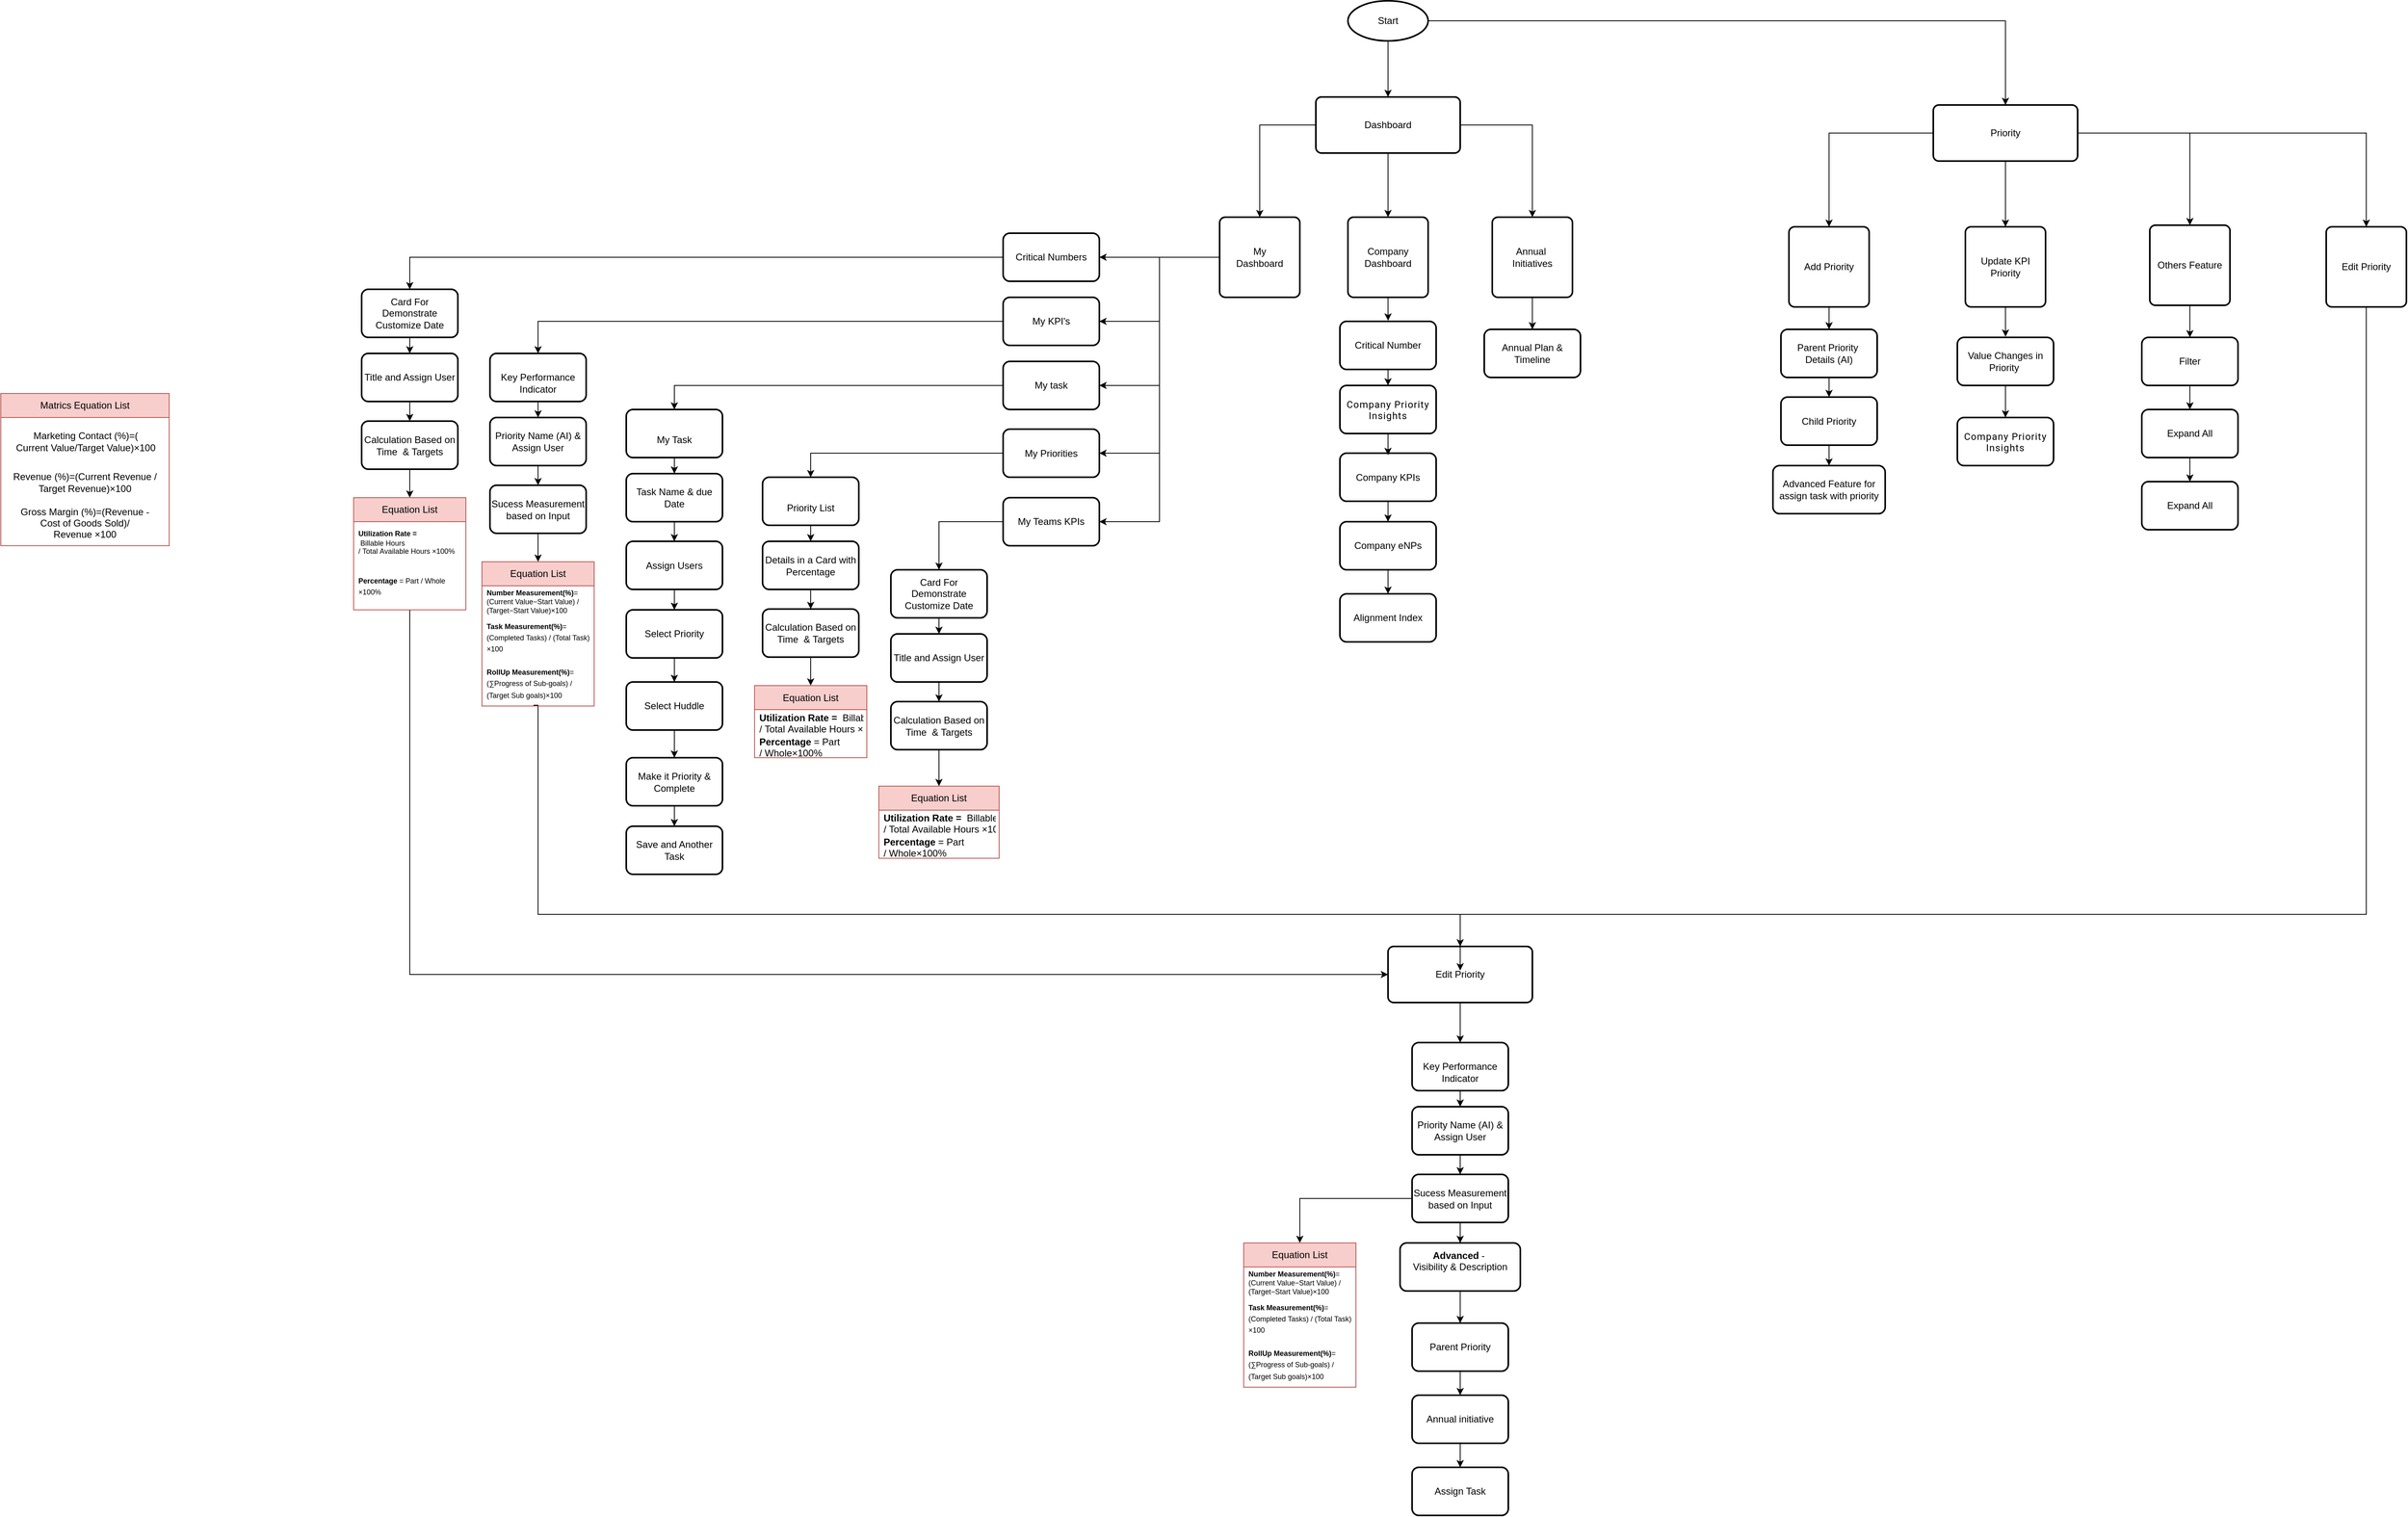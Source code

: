 <mxfile version="24.8.3">
  <diagram name="Page-1" id="G8S-ebVCdpwp3Wh-kXeA">
    <mxGraphModel dx="2267" dy="771" grid="1" gridSize="10" guides="1" tooltips="1" connect="1" arrows="1" fold="1" page="1" pageScale="1" pageWidth="827" pageHeight="1169" math="0" shadow="0">
      <root>
        <mxCell id="0" />
        <mxCell id="1" parent="0" />
        <mxCell id="_x0GU8yVqpLRFEi92Ow6-8" style="edgeStyle=orthogonalEdgeStyle;rounded=0;orthogonalLoop=1;jettySize=auto;html=1;exitX=1;exitY=0.5;exitDx=0;exitDy=0;" parent="1" source="_x0GU8yVqpLRFEi92Ow6-2" target="_x0GU8yVqpLRFEi92Ow6-6" edge="1">
          <mxGeometry relative="1" as="geometry" />
        </mxCell>
        <mxCell id="_x0GU8yVqpLRFEi92Ow6-9" style="edgeStyle=orthogonalEdgeStyle;rounded=0;orthogonalLoop=1;jettySize=auto;html=1;exitX=0.5;exitY=1;exitDx=0;exitDy=0;" parent="1" source="_x0GU8yVqpLRFEi92Ow6-2" target="_x0GU8yVqpLRFEi92Ow6-5" edge="1">
          <mxGeometry relative="1" as="geometry" />
        </mxCell>
        <mxCell id="_x0GU8yVqpLRFEi92Ow6-10" style="edgeStyle=orthogonalEdgeStyle;rounded=0;orthogonalLoop=1;jettySize=auto;html=1;" parent="1" source="_x0GU8yVqpLRFEi92Ow6-2" target="_x0GU8yVqpLRFEi92Ow6-4" edge="1">
          <mxGeometry relative="1" as="geometry" />
        </mxCell>
        <mxCell id="_x0GU8yVqpLRFEi92Ow6-2" value="Dashboard" style="rounded=1;whiteSpace=wrap;html=1;absoluteArcSize=1;arcSize=14;strokeWidth=2;" parent="1" vertex="1">
          <mxGeometry x="400" y="250" width="180" height="70" as="geometry" />
        </mxCell>
        <mxCell id="_x0GU8yVqpLRFEi92Ow6-14" value="" style="edgeStyle=orthogonalEdgeStyle;rounded=0;orthogonalLoop=1;jettySize=auto;html=1;" parent="1" source="_x0GU8yVqpLRFEi92Ow6-4" target="_x0GU8yVqpLRFEi92Ow6-13" edge="1">
          <mxGeometry relative="1" as="geometry" />
        </mxCell>
        <mxCell id="_x0GU8yVqpLRFEi92Ow6-17" value="" style="edgeStyle=orthogonalEdgeStyle;rounded=0;orthogonalLoop=1;jettySize=auto;html=1;" parent="1" source="_x0GU8yVqpLRFEi92Ow6-4" target="_x0GU8yVqpLRFEi92Ow6-16" edge="1">
          <mxGeometry relative="1" as="geometry" />
        </mxCell>
        <mxCell id="_x0GU8yVqpLRFEi92Ow6-19" style="edgeStyle=orthogonalEdgeStyle;rounded=0;orthogonalLoop=1;jettySize=auto;html=1;exitX=0;exitY=0.5;exitDx=0;exitDy=0;entryX=1;entryY=0.5;entryDx=0;entryDy=0;" parent="1" source="_x0GU8yVqpLRFEi92Ow6-4" target="_x0GU8yVqpLRFEi92Ow6-18" edge="1">
          <mxGeometry relative="1" as="geometry" />
        </mxCell>
        <mxCell id="_x0GU8yVqpLRFEi92Ow6-21" style="edgeStyle=orthogonalEdgeStyle;rounded=0;orthogonalLoop=1;jettySize=auto;html=1;exitX=0;exitY=0.5;exitDx=0;exitDy=0;entryX=1;entryY=0.5;entryDx=0;entryDy=0;" parent="1" source="_x0GU8yVqpLRFEi92Ow6-4" target="_x0GU8yVqpLRFEi92Ow6-20" edge="1">
          <mxGeometry relative="1" as="geometry" />
        </mxCell>
        <mxCell id="_x0GU8yVqpLRFEi92Ow6-23" style="edgeStyle=orthogonalEdgeStyle;rounded=0;orthogonalLoop=1;jettySize=auto;html=1;exitX=0;exitY=0.5;exitDx=0;exitDy=0;entryX=1;entryY=0.5;entryDx=0;entryDy=0;" parent="1" source="_x0GU8yVqpLRFEi92Ow6-4" target="_x0GU8yVqpLRFEi92Ow6-22" edge="1">
          <mxGeometry relative="1" as="geometry" />
        </mxCell>
        <mxCell id="_x0GU8yVqpLRFEi92Ow6-4" value="My&lt;div&gt;Dashboard&lt;/div&gt;" style="rounded=1;whiteSpace=wrap;html=1;absoluteArcSize=1;arcSize=14;strokeWidth=2;" parent="1" vertex="1">
          <mxGeometry x="280" y="400" width="100" height="100" as="geometry" />
        </mxCell>
        <mxCell id="_x0GU8yVqpLRFEi92Ow6-5" value="Company Dashboard" style="rounded=1;whiteSpace=wrap;html=1;absoluteArcSize=1;arcSize=14;strokeWidth=2;" parent="1" vertex="1">
          <mxGeometry x="440" y="400" width="100" height="100" as="geometry" />
        </mxCell>
        <mxCell id="tY0gz0rtSxMZjbIJnkCB-17" value="" style="edgeStyle=orthogonalEdgeStyle;rounded=0;orthogonalLoop=1;jettySize=auto;html=1;" edge="1" parent="1" source="_x0GU8yVqpLRFEi92Ow6-6" target="tY0gz0rtSxMZjbIJnkCB-16">
          <mxGeometry relative="1" as="geometry" />
        </mxCell>
        <mxCell id="_x0GU8yVqpLRFEi92Ow6-6" value="Annual&amp;nbsp;&lt;div&gt;Initiatives&lt;/div&gt;" style="rounded=1;whiteSpace=wrap;html=1;absoluteArcSize=1;arcSize=14;strokeWidth=2;" parent="1" vertex="1">
          <mxGeometry x="620" y="400" width="100" height="100" as="geometry" />
        </mxCell>
        <mxCell id="_x0GU8yVqpLRFEi92Ow6-12" style="edgeStyle=orthogonalEdgeStyle;rounded=0;orthogonalLoop=1;jettySize=auto;html=1;entryX=0.5;entryY=0;entryDx=0;entryDy=0;" parent="1" source="_x0GU8yVqpLRFEi92Ow6-11" target="_x0GU8yVqpLRFEi92Ow6-2" edge="1">
          <mxGeometry relative="1" as="geometry" />
        </mxCell>
        <mxCell id="tY0gz0rtSxMZjbIJnkCB-86" style="edgeStyle=orthogonalEdgeStyle;rounded=0;orthogonalLoop=1;jettySize=auto;html=1;" edge="1" parent="1" source="_x0GU8yVqpLRFEi92Ow6-11" target="tY0gz0rtSxMZjbIJnkCB-21">
          <mxGeometry relative="1" as="geometry" />
        </mxCell>
        <mxCell id="_x0GU8yVqpLRFEi92Ow6-11" value="Start" style="strokeWidth=2;html=1;shape=mxgraph.flowchart.start_1;whiteSpace=wrap;" parent="1" vertex="1">
          <mxGeometry x="440" y="130" width="100" height="50" as="geometry" />
        </mxCell>
        <mxCell id="tY0gz0rtSxMZjbIJnkCB-61" style="edgeStyle=orthogonalEdgeStyle;rounded=0;orthogonalLoop=1;jettySize=auto;html=1;entryX=0.5;entryY=0;entryDx=0;entryDy=0;" edge="1" parent="1" source="_x0GU8yVqpLRFEi92Ow6-13" target="tY0gz0rtSxMZjbIJnkCB-56">
          <mxGeometry relative="1" as="geometry" />
        </mxCell>
        <mxCell id="_x0GU8yVqpLRFEi92Ow6-13" value="Critical Numbers" style="whiteSpace=wrap;html=1;rounded=1;arcSize=14;strokeWidth=2;" parent="1" vertex="1">
          <mxGeometry x="10" y="420" width="120" height="60" as="geometry" />
        </mxCell>
        <mxCell id="tY0gz0rtSxMZjbIJnkCB-120" style="edgeStyle=orthogonalEdgeStyle;rounded=0;orthogonalLoop=1;jettySize=auto;html=1;entryX=0.5;entryY=0;entryDx=0;entryDy=0;" edge="1" parent="1" source="_x0GU8yVqpLRFEi92Ow6-16" target="tY0gz0rtSxMZjbIJnkCB-112">
          <mxGeometry relative="1" as="geometry" />
        </mxCell>
        <mxCell id="_x0GU8yVqpLRFEi92Ow6-16" value="My KPI&#39;s" style="rounded=1;whiteSpace=wrap;html=1;arcSize=14;strokeWidth=2;" parent="1" vertex="1">
          <mxGeometry x="10" y="500" width="120" height="60" as="geometry" />
        </mxCell>
        <mxCell id="tY0gz0rtSxMZjbIJnkCB-130" style="edgeStyle=orthogonalEdgeStyle;rounded=0;orthogonalLoop=1;jettySize=auto;html=1;entryX=0.5;entryY=0;entryDx=0;entryDy=0;" edge="1" parent="1" source="_x0GU8yVqpLRFEi92Ow6-18" target="tY0gz0rtSxMZjbIJnkCB-122">
          <mxGeometry relative="1" as="geometry" />
        </mxCell>
        <mxCell id="_x0GU8yVqpLRFEi92Ow6-18" value="My task" style="rounded=1;whiteSpace=wrap;html=1;arcSize=14;strokeWidth=2;" parent="1" vertex="1">
          <mxGeometry x="10" y="580" width="120" height="60" as="geometry" />
        </mxCell>
        <mxCell id="tY0gz0rtSxMZjbIJnkCB-140" style="edgeStyle=orthogonalEdgeStyle;rounded=0;orthogonalLoop=1;jettySize=auto;html=1;entryX=0.5;entryY=0;entryDx=0;entryDy=0;" edge="1" parent="1" source="_x0GU8yVqpLRFEi92Ow6-20" target="tY0gz0rtSxMZjbIJnkCB-132">
          <mxGeometry relative="1" as="geometry" />
        </mxCell>
        <mxCell id="_x0GU8yVqpLRFEi92Ow6-20" value="My Priorities" style="rounded=1;whiteSpace=wrap;html=1;arcSize=14;strokeWidth=2;" parent="1" vertex="1">
          <mxGeometry x="10" y="664.5" width="120" height="60" as="geometry" />
        </mxCell>
        <mxCell id="tY0gz0rtSxMZjbIJnkCB-161" style="edgeStyle=orthogonalEdgeStyle;rounded=0;orthogonalLoop=1;jettySize=auto;html=1;exitX=0;exitY=0.5;exitDx=0;exitDy=0;entryX=0.5;entryY=0;entryDx=0;entryDy=0;" edge="1" parent="1" source="_x0GU8yVqpLRFEi92Ow6-22" target="tY0gz0rtSxMZjbIJnkCB-153">
          <mxGeometry relative="1" as="geometry" />
        </mxCell>
        <mxCell id="_x0GU8yVqpLRFEi92Ow6-22" value="My Teams KPIs" style="rounded=1;whiteSpace=wrap;html=1;arcSize=14;strokeWidth=2;" parent="1" vertex="1">
          <mxGeometry x="10" y="750" width="120" height="60" as="geometry" />
        </mxCell>
        <mxCell id="tY0gz0rtSxMZjbIJnkCB-12" style="edgeStyle=orthogonalEdgeStyle;rounded=0;orthogonalLoop=1;jettySize=auto;html=1;entryX=0.5;entryY=0;entryDx=0;entryDy=0;" edge="1" parent="1" source="tY0gz0rtSxMZjbIJnkCB-3" target="tY0gz0rtSxMZjbIJnkCB-4">
          <mxGeometry relative="1" as="geometry" />
        </mxCell>
        <mxCell id="tY0gz0rtSxMZjbIJnkCB-3" value="Critical Number" style="rounded=1;whiteSpace=wrap;html=1;arcSize=14;strokeWidth=2;" vertex="1" parent="1">
          <mxGeometry x="430" y="530" width="120" height="60" as="geometry" />
        </mxCell>
        <mxCell id="tY0gz0rtSxMZjbIJnkCB-4" value="&lt;h3 style=&quot;box-sizing: inherit; font-family: Roboto, sf, Helvetica, Arial, sans-serif; font-size: 15px; letter-spacing: 0.05em; margin: 0px; text-align: start; background-color: rgb(255, 255, 255);&quot;&gt;&lt;button style=&quot;box-sizing: inherit; font-family: Roboto, sf, Helvetica, Arial, sans-serif; font-size: 14px; background-position: 0px 0px; background-color: initial; cursor: pointer; transition: color 0.2s; border-radius: 5px; border-width: initial !important; border-style: none !important; border-color: initial !important; padding: 0px !important;&quot; data-bind=&quot;invisible: bIsOKRFeatureEnabled, click: navigateToManagePriorities&quot; title=&quot;Manage your Company Priorities&quot; class=&quot;button no-style&quot; data-value=&quot;noDrawer&quot;&gt;&lt;span style=&quot;box-sizing: inherit; letter-spacing: 0.06em; font-size: 12px; line-height: 14px; display: inline-block; vertical-align: text-top;&quot; class=&quot;label-icon dashboardHeaderSpacing&quot;&gt;&lt;font color=&quot;#000000&quot;&gt;Company Priority Insights&lt;/font&gt;&lt;/span&gt;&lt;/button&gt;&lt;/h3&gt;" style="rounded=1;whiteSpace=wrap;html=1;arcSize=14;strokeWidth=2;" vertex="1" parent="1">
          <mxGeometry x="430" y="610" width="120" height="60" as="geometry" />
        </mxCell>
        <mxCell id="tY0gz0rtSxMZjbIJnkCB-14" style="edgeStyle=orthogonalEdgeStyle;rounded=0;orthogonalLoop=1;jettySize=auto;html=1;entryX=0.5;entryY=0;entryDx=0;entryDy=0;" edge="1" parent="1" source="tY0gz0rtSxMZjbIJnkCB-5" target="tY0gz0rtSxMZjbIJnkCB-6">
          <mxGeometry relative="1" as="geometry" />
        </mxCell>
        <mxCell id="tY0gz0rtSxMZjbIJnkCB-5" value="Company KPIs" style="rounded=1;whiteSpace=wrap;html=1;arcSize=14;strokeWidth=2;" vertex="1" parent="1">
          <mxGeometry x="430" y="694.5" width="120" height="60" as="geometry" />
        </mxCell>
        <mxCell id="tY0gz0rtSxMZjbIJnkCB-15" style="edgeStyle=orthogonalEdgeStyle;rounded=0;orthogonalLoop=1;jettySize=auto;html=1;entryX=0.5;entryY=0;entryDx=0;entryDy=0;" edge="1" parent="1" source="tY0gz0rtSxMZjbIJnkCB-6" target="tY0gz0rtSxMZjbIJnkCB-7">
          <mxGeometry relative="1" as="geometry" />
        </mxCell>
        <mxCell id="tY0gz0rtSxMZjbIJnkCB-6" value="Company eNPs" style="rounded=1;whiteSpace=wrap;html=1;arcSize=14;strokeWidth=2;" vertex="1" parent="1">
          <mxGeometry x="430" y="780" width="120" height="60" as="geometry" />
        </mxCell>
        <mxCell id="tY0gz0rtSxMZjbIJnkCB-7" value="Alignment Index" style="rounded=1;whiteSpace=wrap;html=1;arcSize=14;strokeWidth=2;" vertex="1" parent="1">
          <mxGeometry x="430" y="870" width="120" height="60" as="geometry" />
        </mxCell>
        <mxCell id="tY0gz0rtSxMZjbIJnkCB-11" style="edgeStyle=orthogonalEdgeStyle;rounded=0;orthogonalLoop=1;jettySize=auto;html=1;entryX=0.501;entryY=-0.015;entryDx=0;entryDy=0;entryPerimeter=0;" edge="1" parent="1" source="_x0GU8yVqpLRFEi92Ow6-5" target="tY0gz0rtSxMZjbIJnkCB-3">
          <mxGeometry relative="1" as="geometry" />
        </mxCell>
        <mxCell id="tY0gz0rtSxMZjbIJnkCB-13" style="edgeStyle=orthogonalEdgeStyle;rounded=0;orthogonalLoop=1;jettySize=auto;html=1;entryX=0.501;entryY=0.039;entryDx=0;entryDy=0;entryPerimeter=0;" edge="1" parent="1" source="tY0gz0rtSxMZjbIJnkCB-4" target="tY0gz0rtSxMZjbIJnkCB-5">
          <mxGeometry relative="1" as="geometry" />
        </mxCell>
        <mxCell id="tY0gz0rtSxMZjbIJnkCB-16" value="Annual Plan &amp;amp; Timeline" style="rounded=1;whiteSpace=wrap;html=1;arcSize=14;strokeWidth=2;" vertex="1" parent="1">
          <mxGeometry x="610" y="540" width="120" height="60" as="geometry" />
        </mxCell>
        <mxCell id="tY0gz0rtSxMZjbIJnkCB-18" style="edgeStyle=orthogonalEdgeStyle;rounded=0;orthogonalLoop=1;jettySize=auto;html=1;exitX=1;exitY=0.5;exitDx=0;exitDy=0;" edge="1" parent="1" source="tY0gz0rtSxMZjbIJnkCB-21" target="tY0gz0rtSxMZjbIJnkCB-31">
          <mxGeometry relative="1" as="geometry" />
        </mxCell>
        <mxCell id="tY0gz0rtSxMZjbIJnkCB-19" style="edgeStyle=orthogonalEdgeStyle;rounded=0;orthogonalLoop=1;jettySize=auto;html=1;exitX=0.5;exitY=1;exitDx=0;exitDy=0;" edge="1" parent="1" source="tY0gz0rtSxMZjbIJnkCB-21" target="tY0gz0rtSxMZjbIJnkCB-29">
          <mxGeometry relative="1" as="geometry" />
        </mxCell>
        <mxCell id="tY0gz0rtSxMZjbIJnkCB-20" style="edgeStyle=orthogonalEdgeStyle;rounded=0;orthogonalLoop=1;jettySize=auto;html=1;" edge="1" parent="1" source="tY0gz0rtSxMZjbIJnkCB-21" target="tY0gz0rtSxMZjbIJnkCB-28">
          <mxGeometry relative="1" as="geometry" />
        </mxCell>
        <mxCell id="tY0gz0rtSxMZjbIJnkCB-172" style="edgeStyle=orthogonalEdgeStyle;rounded=0;orthogonalLoop=1;jettySize=auto;html=1;exitX=1;exitY=0.5;exitDx=0;exitDy=0;" edge="1" parent="1" source="tY0gz0rtSxMZjbIJnkCB-21" target="tY0gz0rtSxMZjbIJnkCB-166">
          <mxGeometry relative="1" as="geometry" />
        </mxCell>
        <mxCell id="tY0gz0rtSxMZjbIJnkCB-21" value="Priority" style="rounded=1;whiteSpace=wrap;html=1;absoluteArcSize=1;arcSize=14;strokeWidth=2;" vertex="1" parent="1">
          <mxGeometry x="1170" y="260" width="180" height="70" as="geometry" />
        </mxCell>
        <mxCell id="tY0gz0rtSxMZjbIJnkCB-22" value="" style="edgeStyle=orthogonalEdgeStyle;rounded=0;orthogonalLoop=1;jettySize=auto;html=1;" edge="1" parent="1" source="tY0gz0rtSxMZjbIJnkCB-28" target="tY0gz0rtSxMZjbIJnkCB-34">
          <mxGeometry relative="1" as="geometry" />
        </mxCell>
        <mxCell id="tY0gz0rtSxMZjbIJnkCB-23" value="" style="edgeStyle=orthogonalEdgeStyle;rounded=0;orthogonalLoop=1;jettySize=auto;html=1;" edge="1" parent="1" source="tY0gz0rtSxMZjbIJnkCB-28" target="tY0gz0rtSxMZjbIJnkCB-35">
          <mxGeometry relative="1" as="geometry" />
        </mxCell>
        <mxCell id="tY0gz0rtSxMZjbIJnkCB-28" value="Add Priority" style="rounded=1;whiteSpace=wrap;html=1;absoluteArcSize=1;arcSize=14;strokeWidth=2;" vertex="1" parent="1">
          <mxGeometry x="990" y="412" width="100" height="100" as="geometry" />
        </mxCell>
        <mxCell id="tY0gz0rtSxMZjbIJnkCB-29" value="Update KPI Priority" style="rounded=1;whiteSpace=wrap;html=1;absoluteArcSize=1;arcSize=14;strokeWidth=2;" vertex="1" parent="1">
          <mxGeometry x="1210" y="412" width="100" height="100" as="geometry" />
        </mxCell>
        <mxCell id="tY0gz0rtSxMZjbIJnkCB-30" value="" style="edgeStyle=orthogonalEdgeStyle;rounded=0;orthogonalLoop=1;jettySize=auto;html=1;" edge="1" parent="1" source="tY0gz0rtSxMZjbIJnkCB-31" target="tY0gz0rtSxMZjbIJnkCB-50">
          <mxGeometry relative="1" as="geometry" />
        </mxCell>
        <mxCell id="tY0gz0rtSxMZjbIJnkCB-31" value="Others Feature" style="rounded=1;whiteSpace=wrap;html=1;absoluteArcSize=1;arcSize=14;strokeWidth=2;" vertex="1" parent="1">
          <mxGeometry x="1440" y="410" width="100" height="100" as="geometry" />
        </mxCell>
        <mxCell id="tY0gz0rtSxMZjbIJnkCB-34" value="Parent Priority&amp;nbsp;&lt;div&gt;Details (AI)&lt;/div&gt;" style="whiteSpace=wrap;html=1;rounded=1;arcSize=14;strokeWidth=2;" vertex="1" parent="1">
          <mxGeometry x="980" y="540" width="120" height="60" as="geometry" />
        </mxCell>
        <mxCell id="tY0gz0rtSxMZjbIJnkCB-51" style="edgeStyle=orthogonalEdgeStyle;rounded=0;orthogonalLoop=1;jettySize=auto;html=1;exitX=0.5;exitY=1;exitDx=0;exitDy=0;entryX=0.5;entryY=0;entryDx=0;entryDy=0;" edge="1" parent="1" source="tY0gz0rtSxMZjbIJnkCB-35" target="tY0gz0rtSxMZjbIJnkCB-36">
          <mxGeometry relative="1" as="geometry" />
        </mxCell>
        <mxCell id="tY0gz0rtSxMZjbIJnkCB-35" value="Child Priority" style="rounded=1;whiteSpace=wrap;html=1;arcSize=14;strokeWidth=2;" vertex="1" parent="1">
          <mxGeometry x="980" y="624.5" width="120" height="60" as="geometry" />
        </mxCell>
        <mxCell id="tY0gz0rtSxMZjbIJnkCB-36" value="Advanced Feature for assign task with priority" style="rounded=1;whiteSpace=wrap;html=1;arcSize=14;strokeWidth=2;" vertex="1" parent="1">
          <mxGeometry x="970" y="710" width="140" height="60" as="geometry" />
        </mxCell>
        <mxCell id="tY0gz0rtSxMZjbIJnkCB-40" style="edgeStyle=orthogonalEdgeStyle;rounded=0;orthogonalLoop=1;jettySize=auto;html=1;entryX=0.5;entryY=0;entryDx=0;entryDy=0;" edge="1" parent="1" source="tY0gz0rtSxMZjbIJnkCB-41" target="tY0gz0rtSxMZjbIJnkCB-42">
          <mxGeometry relative="1" as="geometry" />
        </mxCell>
        <mxCell id="tY0gz0rtSxMZjbIJnkCB-41" value="Value Changes in Priority&amp;nbsp;" style="rounded=1;whiteSpace=wrap;html=1;arcSize=14;strokeWidth=2;" vertex="1" parent="1">
          <mxGeometry x="1200" y="550" width="120" height="60" as="geometry" />
        </mxCell>
        <mxCell id="tY0gz0rtSxMZjbIJnkCB-42" value="&lt;h3 style=&quot;box-sizing: inherit; font-family: Roboto, sf, Helvetica, Arial, sans-serif; font-size: 15px; letter-spacing: 0.05em; margin: 0px; text-align: start; background-color: rgb(255, 255, 255);&quot;&gt;&lt;button style=&quot;box-sizing: inherit; font-family: Roboto, sf, Helvetica, Arial, sans-serif; font-size: 14px; background-position: 0px 0px; background-color: initial; cursor: pointer; transition: color 0.2s; border-radius: 5px; border-width: initial !important; border-style: none !important; border-color: initial !important; padding: 0px !important;&quot; data-bind=&quot;invisible: bIsOKRFeatureEnabled, click: navigateToManagePriorities&quot; title=&quot;Manage your Company Priorities&quot; class=&quot;button no-style&quot; data-value=&quot;noDrawer&quot;&gt;&lt;span style=&quot;box-sizing: inherit; letter-spacing: 0.06em; font-size: 12px; line-height: 14px; display: inline-block; vertical-align: text-top;&quot; class=&quot;label-icon dashboardHeaderSpacing&quot;&gt;&lt;font color=&quot;#000000&quot;&gt;Company Priority Insights&lt;/font&gt;&lt;/span&gt;&lt;/button&gt;&lt;/h3&gt;" style="rounded=1;whiteSpace=wrap;html=1;arcSize=14;strokeWidth=2;" vertex="1" parent="1">
          <mxGeometry x="1200" y="650" width="120" height="60" as="geometry" />
        </mxCell>
        <mxCell id="tY0gz0rtSxMZjbIJnkCB-48" style="edgeStyle=orthogonalEdgeStyle;rounded=0;orthogonalLoop=1;jettySize=auto;html=1;entryX=0.501;entryY=-0.015;entryDx=0;entryDy=0;entryPerimeter=0;" edge="1" parent="1" source="tY0gz0rtSxMZjbIJnkCB-29" target="tY0gz0rtSxMZjbIJnkCB-41">
          <mxGeometry relative="1" as="geometry" />
        </mxCell>
        <mxCell id="tY0gz0rtSxMZjbIJnkCB-54" style="edgeStyle=orthogonalEdgeStyle;rounded=0;orthogonalLoop=1;jettySize=auto;html=1;entryX=0.5;entryY=0;entryDx=0;entryDy=0;" edge="1" parent="1" source="tY0gz0rtSxMZjbIJnkCB-50" target="tY0gz0rtSxMZjbIJnkCB-52">
          <mxGeometry relative="1" as="geometry" />
        </mxCell>
        <mxCell id="tY0gz0rtSxMZjbIJnkCB-50" value="Filter" style="rounded=1;whiteSpace=wrap;html=1;arcSize=14;strokeWidth=2;" vertex="1" parent="1">
          <mxGeometry x="1430" y="550" width="120" height="60" as="geometry" />
        </mxCell>
        <mxCell id="tY0gz0rtSxMZjbIJnkCB-55" style="edgeStyle=orthogonalEdgeStyle;rounded=0;orthogonalLoop=1;jettySize=auto;html=1;entryX=0.5;entryY=0;entryDx=0;entryDy=0;" edge="1" parent="1" source="tY0gz0rtSxMZjbIJnkCB-52" target="tY0gz0rtSxMZjbIJnkCB-53">
          <mxGeometry relative="1" as="geometry" />
        </mxCell>
        <mxCell id="tY0gz0rtSxMZjbIJnkCB-52" value="Expand All" style="rounded=1;whiteSpace=wrap;html=1;arcSize=14;strokeWidth=2;" vertex="1" parent="1">
          <mxGeometry x="1430" y="640" width="120" height="60" as="geometry" />
        </mxCell>
        <mxCell id="tY0gz0rtSxMZjbIJnkCB-53" value="Expand All" style="rounded=1;whiteSpace=wrap;html=1;arcSize=14;strokeWidth=2;" vertex="1" parent="1">
          <mxGeometry x="1430" y="730" width="120" height="60" as="geometry" />
        </mxCell>
        <mxCell id="tY0gz0rtSxMZjbIJnkCB-87" style="edgeStyle=orthogonalEdgeStyle;rounded=0;orthogonalLoop=1;jettySize=auto;html=1;entryX=0.5;entryY=0;entryDx=0;entryDy=0;" edge="1" parent="1" source="tY0gz0rtSxMZjbIJnkCB-56" target="tY0gz0rtSxMZjbIJnkCB-57">
          <mxGeometry relative="1" as="geometry" />
        </mxCell>
        <mxCell id="tY0gz0rtSxMZjbIJnkCB-56" value="&lt;div&gt;&lt;br&gt;&lt;/div&gt;Card For Demonstrate Customize Date&lt;div&gt;&lt;br&gt;&lt;/div&gt;" style="rounded=1;whiteSpace=wrap;html=1;arcSize=14;strokeWidth=2;" vertex="1" parent="1">
          <mxGeometry x="-790" y="490" width="120" height="60" as="geometry" />
        </mxCell>
        <mxCell id="tY0gz0rtSxMZjbIJnkCB-88" style="edgeStyle=orthogonalEdgeStyle;rounded=0;orthogonalLoop=1;jettySize=auto;html=1;exitX=0.5;exitY=1;exitDx=0;exitDy=0;entryX=0.5;entryY=0;entryDx=0;entryDy=0;" edge="1" parent="1" source="tY0gz0rtSxMZjbIJnkCB-57" target="tY0gz0rtSxMZjbIJnkCB-58">
          <mxGeometry relative="1" as="geometry" />
        </mxCell>
        <mxCell id="tY0gz0rtSxMZjbIJnkCB-57" value="Title and Assign User" style="rounded=1;whiteSpace=wrap;html=1;arcSize=14;strokeWidth=2;" vertex="1" parent="1">
          <mxGeometry x="-790" y="570" width="120" height="60" as="geometry" />
        </mxCell>
        <mxCell id="tY0gz0rtSxMZjbIJnkCB-100" style="edgeStyle=orthogonalEdgeStyle;rounded=0;orthogonalLoop=1;jettySize=auto;html=1;entryX=0.5;entryY=0;entryDx=0;entryDy=0;" edge="1" parent="1" source="tY0gz0rtSxMZjbIJnkCB-58" target="tY0gz0rtSxMZjbIJnkCB-96">
          <mxGeometry relative="1" as="geometry" />
        </mxCell>
        <mxCell id="tY0gz0rtSxMZjbIJnkCB-58" value="Calculation Based on Time&amp;nbsp; &amp;amp; Targets" style="rounded=1;whiteSpace=wrap;html=1;arcSize=14;strokeWidth=2;" vertex="1" parent="1">
          <mxGeometry x="-790" y="654.5" width="120" height="60" as="geometry" />
        </mxCell>
        <mxCell id="tY0gz0rtSxMZjbIJnkCB-63" style="edgeStyle=orthogonalEdgeStyle;rounded=0;orthogonalLoop=1;jettySize=auto;html=1;exitX=0.5;exitY=1;exitDx=0;exitDy=0;" edge="1" parent="1" source="tY0gz0rtSxMZjbIJnkCB-65">
          <mxGeometry relative="1" as="geometry">
            <mxPoint x="580" y="1430" as="targetPoint" />
          </mxGeometry>
        </mxCell>
        <mxCell id="tY0gz0rtSxMZjbIJnkCB-65" value="Edit Priority" style="rounded=1;whiteSpace=wrap;html=1;absoluteArcSize=1;arcSize=14;strokeWidth=2;" vertex="1" parent="1">
          <mxGeometry x="490" y="1310" width="180" height="70" as="geometry" />
        </mxCell>
        <mxCell id="tY0gz0rtSxMZjbIJnkCB-201" style="edgeStyle=orthogonalEdgeStyle;rounded=0;orthogonalLoop=1;jettySize=auto;html=1;entryX=0;entryY=0.5;entryDx=0;entryDy=0;" edge="1" parent="1" source="tY0gz0rtSxMZjbIJnkCB-96" target="tY0gz0rtSxMZjbIJnkCB-65">
          <mxGeometry relative="1" as="geometry">
            <Array as="points">
              <mxPoint x="-730" y="1345" />
            </Array>
          </mxGeometry>
        </mxCell>
        <mxCell id="tY0gz0rtSxMZjbIJnkCB-96" value="Equation List" style="swimlane;fontStyle=0;childLayout=stackLayout;horizontal=1;startSize=30;horizontalStack=0;resizeParent=1;resizeParentMax=0;resizeLast=0;collapsible=1;marginBottom=0;whiteSpace=wrap;html=1;fillColor=#f8cecc;strokeColor=#b85450;" vertex="1" parent="1">
          <mxGeometry x="-800" y="750" width="140" height="140" as="geometry" />
        </mxCell>
        <mxCell id="tY0gz0rtSxMZjbIJnkCB-97" value="&lt;span style=&quot;text-align: center; font-size: 9px;&quot; class=&quot;base&quot;&gt;&lt;b&gt;&lt;font style=&quot;font-size: 9px;&quot;&gt;&lt;span class=&quot;mord text&quot;&gt;&lt;span class=&quot;mord&quot;&gt;Utilization&amp;nbsp;Rate&amp;nbsp;&lt;/span&gt;&lt;/span&gt;&lt;span class=&quot;mspace&quot;&gt;&lt;/span&gt;&lt;span class=&quot;mrel&quot;&gt;=&amp;nbsp;&lt;/span&gt;&lt;/font&gt;&lt;/b&gt;&lt;/span&gt;&lt;div style=&quot;font-size: 9px;&quot;&gt;&lt;font style=&quot;font-size: 9px;&quot;&gt;&lt;span style=&quot;text-align: center;&quot; class=&quot;base&quot;&gt;&lt;span class=&quot;mord&quot;&gt;&lt;span class=&quot;mfrac&quot;&gt;&lt;span class=&quot;vlist-t vlist-t2&quot;&gt;&lt;span class=&quot;vlist-r&quot;&gt;&lt;span class=&quot;vlist&quot;&gt;&lt;span class=&quot;mord&quot;&gt;&lt;span class=&quot;mord text&quot;&gt;&lt;span class=&quot;mord&quot;&gt;&amp;nbsp;&lt;/span&gt;&lt;/span&gt;&lt;/span&gt;&lt;span class=&quot;pstrut&quot;&gt;&lt;/span&gt;&lt;span class=&quot;frac-line&quot;&gt;&lt;/span&gt;&lt;span class=&quot;pstrut&quot;&gt;&lt;/span&gt;&lt;span class=&quot;mord&quot;&gt;&lt;span class=&quot;mord text&quot;&gt;&lt;span class=&quot;mord&quot;&gt;Billable&amp;nbsp;Hours /&amp;nbsp;&lt;/span&gt;&lt;/span&gt;&lt;/span&gt;&lt;/span&gt;&lt;span class=&quot;vlist-s&quot;&gt;Total&amp;nbsp;Available&amp;nbsp;Hours&amp;nbsp;​&lt;/span&gt;&lt;/span&gt;&lt;span class=&quot;vlist-r&quot;&gt;&lt;span class=&quot;vlist&quot;&gt;&lt;/span&gt;&lt;/span&gt;&lt;/span&gt;&lt;/span&gt;&lt;span class=&quot;mclose nulldelimiter&quot;&gt;&lt;/span&gt;&lt;/span&gt;&lt;span class=&quot;mspace&quot;&gt;&lt;/span&gt;&lt;span class=&quot;mbin&quot;&gt;×&lt;/span&gt;&lt;span class=&quot;mspace&quot;&gt;&lt;/span&gt;&lt;/span&gt;&lt;span style=&quot;text-align: center;&quot; class=&quot;base&quot;&gt;&lt;span class=&quot;strut&quot;&gt;&lt;/span&gt;&lt;span class=&quot;mord&quot;&gt;100%&lt;/span&gt;&lt;/span&gt;&lt;/font&gt;&lt;div&gt;&lt;span style=&quot;text-align: center;&quot; class=&quot;base&quot;&gt;&lt;span class=&quot;mord&quot;&gt;&lt;br&gt;&lt;/span&gt;&lt;/span&gt;&lt;/div&gt;&lt;/div&gt;" style="text;strokeColor=none;fillColor=none;align=left;verticalAlign=middle;spacingLeft=4;spacingRight=4;overflow=hidden;points=[[0,0.5],[1,0.5]];portConstraint=eastwest;rotatable=0;whiteSpace=wrap;html=1;" vertex="1" parent="tY0gz0rtSxMZjbIJnkCB-96">
          <mxGeometry y="30" width="140" height="60" as="geometry" />
        </mxCell>
        <mxCell id="tY0gz0rtSxMZjbIJnkCB-98" value="&lt;font style=&quot;font-size: 9px;&quot;&gt;&lt;span style=&quot;text-align: center;&quot; class=&quot;base&quot;&gt;&lt;span style=&quot;&quot; class=&quot;mord text&quot;&gt;&lt;span style=&quot;&quot; class=&quot;mord&quot;&gt;&lt;b style=&quot;&quot;&gt;Percentage&amp;nbsp;&lt;/b&gt;&lt;/span&gt;&lt;/span&gt;&lt;span style=&quot;&quot; class=&quot;mspace&quot;&gt;&lt;/span&gt;&lt;span style=&quot;&quot; class=&quot;mrel&quot;&gt;= Part /&amp;nbsp;&lt;/span&gt;&lt;span style=&quot;&quot; class=&quot;mspace&quot;&gt;&lt;/span&gt;&lt;/span&gt;&lt;span style=&quot;text-align: center;&quot; class=&quot;base&quot;&gt;&lt;span class=&quot;strut&quot;&gt;&lt;/span&gt;&lt;span class=&quot;mord&quot;&gt;&lt;span class=&quot;mopen nulldelimiter&quot;&gt;&lt;/span&gt;&lt;span class=&quot;mfrac&quot;&gt;&lt;span class=&quot;vlist-t vlist-t2&quot;&gt;&lt;span class=&quot;vlist-r&quot;&gt;&lt;span class=&quot;vlist&quot;&gt;&lt;span class=&quot;pstrut&quot;&gt;&lt;/span&gt;&lt;span class=&quot;mord&quot;&gt;&lt;span class=&quot;mord text&quot;&gt;&lt;span class=&quot;mord&quot;&gt;Whole&lt;/span&gt;&lt;/span&gt;&lt;/span&gt;&lt;/span&gt;&lt;span class=&quot;vlist-s&quot;&gt;​&lt;/span&gt;&lt;/span&gt;&lt;span class=&quot;vlist-r&quot;&gt;&lt;span class=&quot;vlist&quot;&gt;&lt;/span&gt;&lt;/span&gt;&lt;/span&gt;&lt;/span&gt;&lt;span class=&quot;mclose nulldelimiter&quot;&gt;&lt;/span&gt;&lt;/span&gt;&lt;span class=&quot;mspace&quot;&gt;&lt;/span&gt;&lt;span class=&quot;mbin&quot;&gt;×&lt;/span&gt;&lt;span class=&quot;mspace&quot;&gt;&lt;/span&gt;&lt;/span&gt;&lt;span style=&quot;text-align: center;&quot; class=&quot;base&quot;&gt;&lt;span class=&quot;strut&quot;&gt;&lt;/span&gt;&lt;span class=&quot;mord&quot;&gt;100%&lt;/span&gt;&lt;/span&gt;&lt;/font&gt;&lt;div style=&quot;font-size: 9px;&quot;&gt;&lt;span style=&quot;text-align: center;&quot; class=&quot;base&quot;&gt;&lt;span class=&quot;mord&quot;&gt;&lt;br&gt;&lt;/span&gt;&lt;/span&gt;&lt;/div&gt;" style="text;strokeColor=none;fillColor=none;align=left;verticalAlign=middle;spacingLeft=4;spacingRight=4;overflow=hidden;points=[[0,0.5],[1,0.5]];portConstraint=eastwest;rotatable=0;whiteSpace=wrap;html=1;" vertex="1" parent="tY0gz0rtSxMZjbIJnkCB-96">
          <mxGeometry y="90" width="140" height="50" as="geometry" />
        </mxCell>
        <mxCell id="tY0gz0rtSxMZjbIJnkCB-111" style="edgeStyle=orthogonalEdgeStyle;rounded=0;orthogonalLoop=1;jettySize=auto;html=1;entryX=0.5;entryY=0;entryDx=0;entryDy=0;" edge="1" parent="1" source="tY0gz0rtSxMZjbIJnkCB-112" target="tY0gz0rtSxMZjbIJnkCB-114">
          <mxGeometry relative="1" as="geometry" />
        </mxCell>
        <mxCell id="tY0gz0rtSxMZjbIJnkCB-112" value="&lt;div&gt;&lt;br&gt;&lt;/div&gt;&lt;div&gt;Key Performance Indicator&lt;/div&gt;" style="rounded=1;whiteSpace=wrap;html=1;arcSize=14;strokeWidth=2;" vertex="1" parent="1">
          <mxGeometry x="-630" y="570" width="120" height="60" as="geometry" />
        </mxCell>
        <mxCell id="tY0gz0rtSxMZjbIJnkCB-113" style="edgeStyle=orthogonalEdgeStyle;rounded=0;orthogonalLoop=1;jettySize=auto;html=1;exitX=0.5;exitY=1;exitDx=0;exitDy=0;entryX=0.5;entryY=0;entryDx=0;entryDy=0;" edge="1" parent="1" source="tY0gz0rtSxMZjbIJnkCB-114" target="tY0gz0rtSxMZjbIJnkCB-116">
          <mxGeometry relative="1" as="geometry" />
        </mxCell>
        <mxCell id="tY0gz0rtSxMZjbIJnkCB-114" value="Priority Name (AI) &amp;amp; Assign User" style="rounded=1;whiteSpace=wrap;html=1;arcSize=14;strokeWidth=2;" vertex="1" parent="1">
          <mxGeometry x="-630" y="650" width="120" height="60" as="geometry" />
        </mxCell>
        <mxCell id="tY0gz0rtSxMZjbIJnkCB-115" style="edgeStyle=orthogonalEdgeStyle;rounded=0;orthogonalLoop=1;jettySize=auto;html=1;entryX=0.5;entryY=0;entryDx=0;entryDy=0;" edge="1" parent="1" source="tY0gz0rtSxMZjbIJnkCB-116" target="tY0gz0rtSxMZjbIJnkCB-117">
          <mxGeometry relative="1" as="geometry" />
        </mxCell>
        <mxCell id="tY0gz0rtSxMZjbIJnkCB-116" value="Sucess Measurement based on Input" style="rounded=1;whiteSpace=wrap;html=1;arcSize=14;strokeWidth=2;" vertex="1" parent="1">
          <mxGeometry x="-630" y="734.5" width="120" height="60" as="geometry" />
        </mxCell>
        <mxCell id="tY0gz0rtSxMZjbIJnkCB-196" style="edgeStyle=orthogonalEdgeStyle;rounded=0;orthogonalLoop=1;jettySize=auto;html=1;exitX=0.459;exitY=0.991;exitDx=0;exitDy=0;exitPerimeter=0;" edge="1" parent="1" source="tY0gz0rtSxMZjbIJnkCB-119">
          <mxGeometry relative="1" as="geometry">
            <mxPoint x="-570.283" y="1040" as="sourcePoint" />
            <mxPoint x="580.003" y="1340" as="targetPoint" />
            <Array as="points">
              <mxPoint x="-570" y="1009" />
              <mxPoint x="-570" y="1270" />
              <mxPoint x="580" y="1270" />
            </Array>
          </mxGeometry>
        </mxCell>
        <mxCell id="tY0gz0rtSxMZjbIJnkCB-117" value="Equation List" style="swimlane;fontStyle=0;childLayout=stackLayout;horizontal=1;startSize=30;horizontalStack=0;resizeParent=1;resizeParentMax=0;resizeLast=0;collapsible=1;marginBottom=0;whiteSpace=wrap;html=1;fillColor=#f8cecc;strokeColor=#b85450;" vertex="1" parent="1">
          <mxGeometry x="-640" y="830" width="140" height="180" as="geometry">
            <mxRectangle x="-625" y="830" width="110" height="30" as="alternateBounds" />
          </mxGeometry>
        </mxCell>
        <mxCell id="tY0gz0rtSxMZjbIJnkCB-118" value="&lt;div style=&quot;font-size: 9px;&quot;&gt;&lt;div&gt;&lt;span style=&quot;text-align: center;&quot; class=&quot;base&quot;&gt;&lt;span class=&quot;mord text&quot;&gt;&lt;span class=&quot;mord&quot;&gt;&lt;b&gt;Number Measurement(%)&lt;/b&gt;&lt;/span&gt;&lt;/span&gt;&lt;span class=&quot;mspace&quot;&gt;&lt;/span&gt;&lt;span class=&quot;mrel&quot;&gt;=&lt;/span&gt;&lt;/span&gt;&lt;span style=&quot;background-color: initial; text-align: center;&quot; class=&quot;base&quot;&gt;&lt;span class=&quot;mord&quot;&gt;&lt;span class=&quot;mfrac&quot;&gt;&lt;span class=&quot;vlist-t vlist-t2&quot;&gt;&lt;span class=&quot;vlist-r&quot;&gt;&lt;span class=&quot;vlist&quot;&gt;&lt;span class=&quot;mord&quot;&gt;&lt;span class=&quot;mord text&quot;&gt;&lt;span class=&quot;mord&quot;&gt;(Current&amp;nbsp;Value&lt;/span&gt;&lt;/span&gt;&lt;span class=&quot;mspace&quot;&gt;&lt;/span&gt;&lt;span class=&quot;mbin&quot;&gt;−&lt;/span&gt;&lt;span class=&quot;mspace&quot;&gt;&lt;/span&gt;&lt;span class=&quot;mord text&quot;&gt;&lt;span class=&quot;mord&quot;&gt;Start&amp;nbsp;Value) / (&lt;/span&gt;&lt;/span&gt;&lt;/span&gt;&lt;/span&gt;&lt;/span&gt;&lt;/span&gt;&lt;/span&gt;&lt;/span&gt;&lt;/span&gt;&lt;span style=&quot;background-color: initial; text-align: center;&quot; class=&quot;mord text&quot;&gt;Target&lt;/span&gt;&lt;span style=&quot;background-color: initial; text-align: center;&quot; class=&quot;mspace&quot;&gt;&lt;/span&gt;&lt;span style=&quot;background-color: initial; text-align: center;&quot; class=&quot;mbin&quot;&gt;−&lt;/span&gt;&lt;span style=&quot;background-color: initial; text-align: center;&quot; class=&quot;mspace&quot;&gt;&lt;/span&gt;&lt;span style=&quot;background-color: initial; text-align: center;&quot; class=&quot;mord text&quot;&gt;Start&amp;nbsp;Value)&lt;/span&gt;&lt;span style=&quot;background-color: initial; text-align: center;&quot; class=&quot;base&quot;&gt;&lt;span class=&quot;mord&quot;&gt;&lt;span class=&quot;mfrac&quot;&gt;&lt;span class=&quot;vlist-t vlist-t2&quot;&gt;&lt;span class=&quot;vlist-r&quot;&gt;&lt;span class=&quot;vlist-s&quot;&gt;​&lt;/span&gt;&lt;/span&gt;&lt;span class=&quot;vlist-r&quot;&gt;&lt;span class=&quot;vlist&quot;&gt;&lt;/span&gt;&lt;/span&gt;&lt;/span&gt;&lt;/span&gt;&lt;span class=&quot;mclose nulldelimiter&quot;&gt;&lt;/span&gt;&lt;/span&gt;&lt;span class=&quot;mspace&quot;&gt;&lt;/span&gt;&lt;span class=&quot;mbin&quot;&gt;×&lt;/span&gt;&lt;span class=&quot;mspace&quot;&gt;&lt;/span&gt;&lt;/span&gt;&lt;span style=&quot;background-color: initial; text-align: center;&quot; class=&quot;base&quot;&gt;&lt;span class=&quot;strut&quot;&gt;&lt;/span&gt;&lt;span class=&quot;mord&quot;&gt;100&lt;/span&gt;&lt;/span&gt;&lt;/div&gt;&lt;/div&gt;" style="text;strokeColor=none;fillColor=none;align=left;verticalAlign=middle;spacingLeft=4;spacingRight=4;overflow=hidden;points=[[0,0.5],[1,0.5]];portConstraint=eastwest;rotatable=0;whiteSpace=wrap;html=1;" vertex="1" parent="tY0gz0rtSxMZjbIJnkCB-117">
          <mxGeometry y="30" width="140" height="40" as="geometry" />
        </mxCell>
        <mxCell id="tY0gz0rtSxMZjbIJnkCB-119" value="&lt;font style=&quot;font-size: 9px;&quot;&gt;&lt;span style=&quot;text-align: center;&quot; class=&quot;base&quot;&gt;&lt;span style=&quot;&quot; class=&quot;mord text&quot;&gt;&lt;span style=&quot;&quot; class=&quot;mord&quot;&gt;&lt;b style=&quot;&quot;&gt;Task Measurement(%)&lt;/b&gt;&lt;/span&gt;&lt;/span&gt;&lt;span style=&quot;&quot; class=&quot;mspace&quot;&gt;&lt;/span&gt;&lt;span style=&quot;&quot; class=&quot;mrel&quot;&gt;=&lt;/span&gt;&lt;/span&gt;&lt;span style=&quot;background-color: initial; text-align: center;&quot; class=&quot;base&quot;&gt;&lt;span class=&quot;mord text&quot;&gt;&lt;span class=&quot;mord&quot;&gt;(&lt;/span&gt;&lt;/span&gt;&lt;span class=&quot;mord text&quot;&gt;&lt;span class=&quot;mord&quot;&gt;&lt;span class=&quot;mfrac&quot;&gt;&lt;span class=&quot;vlist-t vlist-t2&quot;&gt;&lt;span class=&quot;vlist-r&quot;&gt;&lt;span class=&quot;vlist&quot;&gt;&lt;span class=&quot;mord&quot;&gt;&lt;span class=&quot;mord text&quot;&gt;&lt;span class=&quot;mord&quot;&gt;Completed&amp;nbsp;Tasks&lt;/span&gt;&lt;/span&gt;&lt;/span&gt;&lt;/span&gt;&lt;span class=&quot;vlist-s&quot;&gt;​&lt;/span&gt;&lt;/span&gt;&lt;span class=&quot;vlist-r&quot;&gt;&lt;span class=&quot;vlist&quot;&gt;&lt;/span&gt;&lt;/span&gt;&lt;/span&gt;&lt;/span&gt;&lt;span class=&quot;mclose nulldelimiter&quot;&gt;&lt;/span&gt;) / (&lt;/span&gt;&lt;/span&gt;&lt;/span&gt;&lt;span style=&quot;background-color: initial; text-align: center;&quot; class=&quot;mord text&quot;&gt;Total Task&lt;/span&gt;&lt;span style=&quot;background-color: initial; text-align: center;&quot; class=&quot;mord text&quot;&gt;)&lt;/span&gt;&lt;span style=&quot;background-color: initial; text-align: center;&quot; class=&quot;base&quot;&gt;&lt;span class=&quot;mord&quot;&gt;&lt;span class=&quot;mfrac&quot;&gt;&lt;span class=&quot;vlist-t vlist-t2&quot;&gt;&lt;span class=&quot;vlist-r&quot;&gt;&lt;span class=&quot;vlist-s&quot;&gt;​&lt;/span&gt;&lt;/span&gt;&lt;span class=&quot;vlist-r&quot;&gt;&lt;span class=&quot;vlist&quot;&gt;&lt;/span&gt;&lt;/span&gt;&lt;/span&gt;&lt;/span&gt;&lt;span class=&quot;mclose nulldelimiter&quot;&gt;&lt;/span&gt;&lt;/span&gt;&lt;span class=&quot;mspace&quot;&gt;&lt;/span&gt;&lt;span class=&quot;mbin&quot;&gt;×&lt;/span&gt;&lt;span class=&quot;mspace&quot;&gt;&lt;/span&gt;&lt;/span&gt;&lt;/font&gt;&lt;span style=&quot;background-color: initial; text-align: center; font-size: 9px;&quot; class=&quot;base&quot;&gt;&lt;font style=&quot;font-size: 9px;&quot;&gt;&lt;span style=&quot;&quot; class=&quot;strut&quot;&gt;&lt;/span&gt;&lt;/font&gt;&lt;span style=&quot;&quot; class=&quot;mord&quot;&gt;&lt;font style=&quot;font-size: 9px;&quot;&gt;100&lt;br&gt;&lt;/font&gt;&lt;br&gt;&lt;font style=&quot;font-size: 9px;&quot;&gt;&lt;span style=&quot;&quot; class=&quot;base&quot;&gt;&lt;span style=&quot;&quot; class=&quot;mord text&quot;&gt;&lt;span style=&quot;&quot; class=&quot;mord&quot;&gt;&lt;b style=&quot;&quot;&gt;RollUp Measurement(%)&lt;/b&gt;&lt;/span&gt;&lt;/span&gt;&lt;span style=&quot;&quot; class=&quot;mspace&quot;&gt;&lt;/span&gt;&lt;span style=&quot;&quot; class=&quot;mrel&quot;&gt;=&lt;/span&gt;&lt;/span&gt;&lt;span style=&quot;background-color: initial;&quot; class=&quot;base&quot;&gt;&lt;span class=&quot;mord text&quot;&gt;&lt;span class=&quot;mord&quot;&gt;(&lt;/span&gt;&lt;/span&gt;&lt;span class=&quot;mord text&quot;&gt;&lt;span class=&quot;mord&quot;&gt;&lt;span class=&quot;mfrac&quot;&gt;&lt;span class=&quot;vlist-t vlist-t2&quot;&gt;&lt;span class=&quot;vlist-r&quot;&gt;&lt;span class=&quot;vlist-s&quot;&gt;&lt;span class=&quot;vlist&quot;&gt;&lt;span class=&quot;mord&quot;&gt;&lt;span class=&quot;mop op-symbol small-op&quot;&gt;∑&lt;/span&gt;&lt;span class=&quot;mspace&quot;&gt;&lt;/span&gt;&lt;span class=&quot;mord text&quot;&gt;&lt;span class=&quot;mord&quot;&gt;Progress&amp;nbsp;of&amp;nbsp;Sub-goals&lt;/span&gt;&lt;/span&gt;&lt;/span&gt;&lt;/span&gt;&lt;span class=&quot;vlist-s&quot;&gt;&lt;/span&gt;​&lt;/span&gt;&lt;/span&gt;&lt;span class=&quot;vlist-r&quot;&gt;&lt;span class=&quot;vlist&quot;&gt;&lt;/span&gt;&lt;/span&gt;&lt;/span&gt;&lt;/span&gt;&lt;span class=&quot;mclose nulldelimiter&quot;&gt;&lt;/span&gt;) / (&lt;/span&gt;&lt;/span&gt;&lt;/span&gt;&lt;span style=&quot;background-color: initial;&quot; class=&quot;mord text&quot;&gt;Target Sub&amp;nbsp;&lt;/span&gt;&lt;span style=&quot;background-color: initial;&quot; class=&quot;mord text&quot;&gt;goals)&lt;/span&gt;&lt;span style=&quot;background-color: initial;&quot; class=&quot;base&quot;&gt;&lt;span class=&quot;mord&quot;&gt;&lt;span class=&quot;mfrac&quot;&gt;&lt;span class=&quot;vlist-t vlist-t2&quot;&gt;&lt;span class=&quot;vlist-r&quot;&gt;&lt;span class=&quot;vlist-s&quot;&gt;​&lt;/span&gt;&lt;/span&gt;&lt;span class=&quot;vlist-r&quot;&gt;&lt;span class=&quot;vlist&quot;&gt;&lt;/span&gt;&lt;/span&gt;&lt;/span&gt;&lt;/span&gt;&lt;span class=&quot;mclose nulldelimiter&quot;&gt;&lt;/span&gt;&lt;/span&gt;&lt;span class=&quot;mspace&quot;&gt;&lt;/span&gt;&lt;span class=&quot;mbin&quot;&gt;×&lt;/span&gt;&lt;span class=&quot;mspace&quot;&gt;&lt;/span&gt;&lt;/span&gt;&lt;span style=&quot;background-color: initial;&quot; class=&quot;base&quot;&gt;&lt;span class=&quot;strut&quot;&gt;&lt;/span&gt;&lt;span class=&quot;mord&quot;&gt;100&lt;/span&gt;&lt;/span&gt;&lt;br&gt;&lt;/font&gt;&lt;/span&gt;&lt;/span&gt;&lt;div style=&quot;font-size: 9px;&quot;&gt;&lt;span style=&quot;background-color: initial; text-align: center;&quot; class=&quot;base&quot;&gt;&lt;span class=&quot;mord&quot;&gt;&lt;span style=&quot;color: rgba(0, 0, 0, 0); font-family: monospace; font-size: 0px; text-align: start; text-wrap-mode: nowrap;&quot;&gt;%3CmxGraphModel%3E%3Croot%3E%3CmxCell%20id%3D%220%22%2F%3E%3CmxCell%20id%3D%221%22%20parent%3D%220%22%2F%3E%3CmxCell%20id%3D%222%22%20value%3D%22%26lt%3Bspan%20style%3D%26quot%3Bfont-size%3A%208px%3B%20text-align%3A%20center%3B%26quot%3B%20class%3D%26quot%3Bbase%26quot%3B%26gt%3B%26lt%3Bspan%20class%3D%26quot%3Bmord%20text%26quot%3B%26gt%3B%26lt%3Bspan%20class%3D%26quot%3Bmord%26quot%3B%26gt%3B%26lt%3Bb%26gt%3BTask%20Measurement(%25)%26lt%3B%2Fb%26gt%3B%26lt%3B%2Fspan%26gt%3B%26lt%3B%2Fspan%26gt%3B%26lt%3Bspan%20class%3D%26quot%3Bmspace%26quot%3B%26gt%3B%26lt%3B%2Fspan%26gt%3B%26lt%3Bspan%20class%3D%26quot%3Bmrel%26quot%3B%26gt%3B%3D%26lt%3B%2Fspan%26gt%3B%26lt%3B%2Fspan%26gt%3B%26lt%3Bspan%20style%3D%26quot%3Bfont-size%3A%208px%3B%20background-color%3A%20initial%3B%20text-align%3A%20center%3B%26quot%3B%20class%3D%26quot%3Bbase%26quot%3B%26gt%3B%26lt%3Bspan%20class%3D%26quot%3Bmord%20text%26quot%3B%26gt%3B%26lt%3Bspan%20class%3D%26quot%3Bmord%26quot%3B%26gt%3B(%26lt%3B%2Fspan%26gt%3B%26lt%3B%2Fspan%26gt%3B%26lt%3Bspan%20class%3D%26quot%3Bmord%20text%26quot%3B%26gt%3B%26lt%3Bspan%20class%3D%26quot%3Bmord%26quot%3B%26gt%3B%26lt%3Bspan%20class%3D%26quot%3Bmfrac%26quot%3B%26gt%3B%26lt%3Bspan%20class%3D%26quot%3Bvlist-t%20vlist-t2%26quot%3B%26gt%3B%26lt%3Bspan%20class%3D%26quot%3Bvlist-r%26quot%3B%26gt%3B%26lt%3Bspan%20class%3D%26quot%3Bvlist%26quot%3B%26gt%3B%26lt%3Bspan%20class%3D%26quot%3Bmord%26quot%3B%26gt%3B%26lt%3Bspan%20class%3D%26quot%3Bmord%20text%26quot%3B%26gt%3B%26lt%3Bspan%20class%3D%26quot%3Bmord%26quot%3B%26gt%3BCompleted%26amp%3Bnbsp%3BTasks%26lt%3B%2Fspan%26gt%3B%26lt%3B%2Fspan%26gt%3B%26lt%3B%2Fspan%26gt%3B%26lt%3B%2Fspan%26gt%3B%26lt%3Bspan%20class%3D%26quot%3Bvlist-s%26quot%3B%26gt%3B%E2%80%8B%26lt%3B%2Fspan%26gt%3B%26lt%3B%2Fspan%26gt%3B%26lt%3Bspan%20class%3D%26quot%3Bvlist-r%26quot%3B%26gt%3B%26lt%3Bspan%20class%3D%26quot%3Bvlist%26quot%3B%26gt%3B%26lt%3B%2Fspan%26gt%3B%26lt%3B%2Fspan%26gt%3B%26lt%3B%2Fspan%26gt%3B%26lt%3B%2Fspan%26gt%3B%26lt%3Bspan%20class%3D%26quot%3Bmclose%20nulldelimiter%26quot%3B%26gt%3B%26lt%3B%2Fspan%26gt%3B)%20%2F%20(%26lt%3B%2Fspan%26gt%3B%26lt%3B%2Fspan%26gt%3B%26lt%3B%2Fspan%26gt%3B%26lt%3Bspan%20style%3D%26quot%3Bfont-size%3A%208px%3B%20background-color%3A%20initial%3B%20text-align%3A%20center%3B%26quot%3B%20class%3D%26quot%3Bmord%20text%26quot%3B%26gt%3BTarget%26lt%3B%2Fspan%26gt%3B%26lt%3Bspan%20style%3D%26quot%3Bfont-size%3A%208px%3B%20background-color%3A%20initial%3B%20text-align%3A%20center%3B%26quot%3B%20class%3D%26quot%3Bmspace%26quot%3B%26gt%3B%26lt%3B%2Fspan%26gt%3B%26lt%3Bspan%20style%3D%26quot%3Bfont-size%3A%208px%3B%20background-color%3A%20initial%3B%20text-align%3A%20center%3B%26quot%3B%20class%3D%26quot%3Bmbin%26quot%3B%26gt%3B%E2%88%92%26lt%3B%2Fspan%26gt%3B%26lt%3Bspan%20style%3D%26quot%3Bfont-size%3A%208px%3B%20background-color%3A%20initial%3B%20text-align%3A%20center%3B%26quot%3B%20class%3D%26quot%3Bmspace%26quot%3B%26gt%3B%26lt%3B%2Fspan%26gt%3B%26lt%3Bspan%20style%3D%26quot%3Bfont-size%3A%208px%3B%20background-color%3A%20initial%3B%20text-align%3A%20center%3B%26quot%3B%20class%3D%26quot%3Bmord%20text%26quot%3B%26gt%3BStart%26amp%3Bnbsp%3BValue)%26lt%3B%2Fspan%26gt%3B%26lt%3Bspan%20style%3D%26quot%3Bfont-size%3A%208px%3B%20background-color%3A%20initial%3B%20text-align%3A%20center%3B%26quot%3B%20class%3D%26quot%3Bbase%26quot%3B%26gt%3B%26lt%3Bspan%20class%3D%26quot%3Bmord%26quot%3B%26gt%3B%26lt%3Bspan%20class%3D%26quot%3Bmfrac%26quot%3B%26gt%3B%26lt%3Bspan%20class%3D%26quot%3Bvlist-t%20vlist-t2%26quot%3B%26gt%3B%26lt%3Bspan%20class%3D%26quot%3Bvlist-r%26quot%3B%26gt%3B%26lt%3Bspan%20class%3D%26quot%3Bvlist-s%26quot%3B%26gt%3B%E2%80%8B%26lt%3B%2Fspan%26gt%3B%26lt%3B%2Fspan%26gt%3B%26lt%3Bspan%20class%3D%26quot%3Bvlist-r%26quot%3B%26gt%3B%26lt%3Bspan%20class%3D%26quot%3Bvlist%26quot%3B%26gt%3B%26lt%3B%2Fspan%26gt%3B%26lt%3B%2Fspan%26gt%3B%26lt%3B%2Fspan%26gt%3B%26lt%3B%2Fspan%26gt%3B%26lt%3Bspan%20class%3D%26quot%3Bmclose%20nulldelimiter%26quot%3B%26gt%3B%26lt%3B%2Fspan%26gt%3B%26lt%3B%2Fspan%26gt%3B%26lt%3Bspan%20class%3D%26quot%3Bmspace%26quot%3B%26gt%3B%26lt%3B%2Fspan%26gt%3B%26lt%3Bspan%20class%3D%26quot%3Bmbin%26quot%3B%26gt%3B%C3%97%26lt%3B%2Fspan%26gt%3B%26lt%3Bspan%20class%3D%26quot%3Bmspace%26quot%3B%26gt%3B%26lt%3B%2Fspan%26gt%3B%26lt%3B%2Fspan%26gt%3B%26lt%3Bspan%20style%3D%26quot%3Bfont-size%3A%208px%3B%20background-color%3A%20initial%3B%20text-align%3A%20center%3B%26quot%3B%20class%3D%26quot%3Bbase%26quot%3B%26gt%3B%26lt%3Bspan%20class%3D%26quot%3Bstrut%26quot%3B%26gt%3B%26lt%3B%2Fspan%26gt%3B%26lt%3Bspan%20class%3D%26quot%3Bmord%26quot%3B%26gt%3B100%26lt%3B%2Fspan%26gt%3B%26lt%3B%2Fspan%26gt%3B%22%20style%3D%22text%3BstrokeColor%3Dnone%3BfillColor%3Dnone%3Balign%3Dleft%3BverticalAlign%3Dmiddle%3BspacingLeft%3D4%3BspacingRight%3D4%3Boverflow%3Dhidden%3Bpoints%3D%5B%5B0%2C0.5%5D%2C%5B1%2C0.5%5D%5D%3BportConstraint%3Deastwest%3Brotatable%3D0%3BwhiteSpace%3Dwrap%3Bhtml%3D1%3B%22%20vertex%3D%221%22%20parent%3D%221%22%3E%3CmxGeometry%20x%3D%22-640%22%20y%3D%22900%22%20width%3D%22140%22%20height%3D%2260%22%20as%3D%22geometry%22%2F%3E%3C%2FmxCell%3E%3C%2Froot%3E%3C%2FmxGraphModel%3E&lt;/span&gt;&lt;/span&gt;&lt;/span&gt;&lt;/div&gt;" style="text;strokeColor=none;fillColor=none;align=left;verticalAlign=middle;spacingLeft=4;spacingRight=4;overflow=hidden;points=[[0,0.5],[1,0.5]];portConstraint=eastwest;rotatable=0;whiteSpace=wrap;html=1;" vertex="1" parent="tY0gz0rtSxMZjbIJnkCB-117">
          <mxGeometry y="70" width="140" height="110" as="geometry" />
        </mxCell>
        <mxCell id="tY0gz0rtSxMZjbIJnkCB-121" style="edgeStyle=orthogonalEdgeStyle;rounded=0;orthogonalLoop=1;jettySize=auto;html=1;entryX=0.5;entryY=0;entryDx=0;entryDy=0;" edge="1" parent="1" source="tY0gz0rtSxMZjbIJnkCB-122" target="tY0gz0rtSxMZjbIJnkCB-124">
          <mxGeometry relative="1" as="geometry" />
        </mxCell>
        <mxCell id="tY0gz0rtSxMZjbIJnkCB-122" value="&lt;div&gt;&lt;br&gt;&lt;/div&gt;&lt;div&gt;My Task&lt;/div&gt;" style="rounded=1;whiteSpace=wrap;html=1;arcSize=14;strokeWidth=2;" vertex="1" parent="1">
          <mxGeometry x="-460" y="640" width="120" height="60" as="geometry" />
        </mxCell>
        <mxCell id="tY0gz0rtSxMZjbIJnkCB-123" style="edgeStyle=orthogonalEdgeStyle;rounded=0;orthogonalLoop=1;jettySize=auto;html=1;exitX=0.5;exitY=1;exitDx=0;exitDy=0;entryX=0.5;entryY=0;entryDx=0;entryDy=0;" edge="1" parent="1" source="tY0gz0rtSxMZjbIJnkCB-124" target="tY0gz0rtSxMZjbIJnkCB-126">
          <mxGeometry relative="1" as="geometry" />
        </mxCell>
        <mxCell id="tY0gz0rtSxMZjbIJnkCB-124" value="Task Name &amp;amp; due Date" style="rounded=1;whiteSpace=wrap;html=1;arcSize=14;strokeWidth=2;" vertex="1" parent="1">
          <mxGeometry x="-460" y="720" width="120" height="60" as="geometry" />
        </mxCell>
        <mxCell id="tY0gz0rtSxMZjbIJnkCB-148" style="edgeStyle=orthogonalEdgeStyle;rounded=0;orthogonalLoop=1;jettySize=auto;html=1;entryX=0.5;entryY=0;entryDx=0;entryDy=0;" edge="1" parent="1" source="tY0gz0rtSxMZjbIJnkCB-126" target="tY0gz0rtSxMZjbIJnkCB-146">
          <mxGeometry relative="1" as="geometry" />
        </mxCell>
        <mxCell id="tY0gz0rtSxMZjbIJnkCB-126" value="Assign Users" style="rounded=1;whiteSpace=wrap;html=1;arcSize=14;strokeWidth=2;" vertex="1" parent="1">
          <mxGeometry x="-460" y="804.5" width="120" height="60" as="geometry" />
        </mxCell>
        <mxCell id="tY0gz0rtSxMZjbIJnkCB-131" style="edgeStyle=orthogonalEdgeStyle;rounded=0;orthogonalLoop=1;jettySize=auto;html=1;entryX=0.5;entryY=0;entryDx=0;entryDy=0;" edge="1" parent="1" source="tY0gz0rtSxMZjbIJnkCB-132" target="tY0gz0rtSxMZjbIJnkCB-134">
          <mxGeometry relative="1" as="geometry" />
        </mxCell>
        <mxCell id="tY0gz0rtSxMZjbIJnkCB-132" value="&lt;div&gt;&lt;br&gt;&lt;/div&gt;&lt;div&gt;Priority List&lt;/div&gt;" style="rounded=1;whiteSpace=wrap;html=1;arcSize=14;strokeWidth=2;" vertex="1" parent="1">
          <mxGeometry x="-290" y="724.5" width="120" height="60" as="geometry" />
        </mxCell>
        <mxCell id="tY0gz0rtSxMZjbIJnkCB-133" style="edgeStyle=orthogonalEdgeStyle;rounded=0;orthogonalLoop=1;jettySize=auto;html=1;exitX=0.5;exitY=1;exitDx=0;exitDy=0;entryX=0.5;entryY=0;entryDx=0;entryDy=0;" edge="1" parent="1" source="tY0gz0rtSxMZjbIJnkCB-134" target="tY0gz0rtSxMZjbIJnkCB-136">
          <mxGeometry relative="1" as="geometry" />
        </mxCell>
        <mxCell id="tY0gz0rtSxMZjbIJnkCB-134" value="Details in a Card with Percentage" style="rounded=1;whiteSpace=wrap;html=1;arcSize=14;strokeWidth=2;" vertex="1" parent="1">
          <mxGeometry x="-290" y="804.5" width="120" height="60" as="geometry" />
        </mxCell>
        <mxCell id="tY0gz0rtSxMZjbIJnkCB-135" style="edgeStyle=orthogonalEdgeStyle;rounded=0;orthogonalLoop=1;jettySize=auto;html=1;entryX=0.5;entryY=0;entryDx=0;entryDy=0;" edge="1" parent="1" source="tY0gz0rtSxMZjbIJnkCB-136" target="tY0gz0rtSxMZjbIJnkCB-137">
          <mxGeometry relative="1" as="geometry" />
        </mxCell>
        <mxCell id="tY0gz0rtSxMZjbIJnkCB-136" value="Calculation Based on Time&amp;nbsp; &amp;amp; Targets" style="rounded=1;whiteSpace=wrap;html=1;arcSize=14;strokeWidth=2;" vertex="1" parent="1">
          <mxGeometry x="-290" y="889" width="120" height="60" as="geometry" />
        </mxCell>
        <mxCell id="tY0gz0rtSxMZjbIJnkCB-137" value="Equation List" style="swimlane;fontStyle=0;childLayout=stackLayout;horizontal=1;startSize=30;horizontalStack=0;resizeParent=1;resizeParentMax=0;resizeLast=0;collapsible=1;marginBottom=0;whiteSpace=wrap;html=1;fillColor=#f8cecc;strokeColor=#b85450;" vertex="1" parent="1">
          <mxGeometry x="-300" y="984.5" width="140" height="90" as="geometry" />
        </mxCell>
        <mxCell id="tY0gz0rtSxMZjbIJnkCB-138" value="&lt;span style=&quot;text-align: center;&quot; class=&quot;base&quot;&gt;&lt;b&gt;&lt;span class=&quot;mord text&quot;&gt;&lt;span class=&quot;mord&quot;&gt;Utilization&amp;nbsp;Rate&amp;nbsp;&lt;/span&gt;&lt;/span&gt;&lt;span class=&quot;mspace&quot;&gt;&lt;/span&gt;&lt;span class=&quot;mrel&quot;&gt;=&amp;nbsp;&lt;/span&gt;&lt;/b&gt;&lt;/span&gt;&lt;span style=&quot;text-align: center;&quot; class=&quot;base&quot;&gt;&lt;span class=&quot;mord&quot;&gt;&lt;span class=&quot;mfrac&quot;&gt;&lt;span class=&quot;vlist-t vlist-t2&quot;&gt;&lt;span class=&quot;vlist-r&quot;&gt;&lt;span class=&quot;vlist&quot;&gt;&lt;span class=&quot;mord&quot;&gt;&lt;span class=&quot;mord text&quot;&gt;&lt;span class=&quot;mord&quot;&gt;&amp;nbsp;&lt;/span&gt;&lt;/span&gt;&lt;/span&gt;&lt;span class=&quot;pstrut&quot;&gt;&lt;/span&gt;&lt;span class=&quot;frac-line&quot;&gt;&lt;/span&gt;&lt;span class=&quot;pstrut&quot;&gt;&lt;/span&gt;&lt;span class=&quot;mord&quot;&gt;&lt;span class=&quot;mord text&quot;&gt;&lt;span class=&quot;mord&quot;&gt;Billable&amp;nbsp;Hours /&amp;nbsp;&lt;/span&gt;&lt;/span&gt;&lt;/span&gt;&lt;/span&gt;&lt;span class=&quot;vlist-s&quot;&gt;Total&amp;nbsp;Available&amp;nbsp;Hours&amp;nbsp;​&lt;/span&gt;&lt;/span&gt;&lt;span class=&quot;vlist-r&quot;&gt;&lt;span class=&quot;vlist&quot;&gt;&lt;/span&gt;&lt;/span&gt;&lt;/span&gt;&lt;/span&gt;&lt;span class=&quot;mclose nulldelimiter&quot;&gt;&lt;/span&gt;&lt;/span&gt;&lt;span class=&quot;mspace&quot;&gt;&lt;/span&gt;&lt;span class=&quot;mbin&quot;&gt;×&lt;/span&gt;&lt;span class=&quot;mspace&quot;&gt;&lt;/span&gt;&lt;/span&gt;&lt;span style=&quot;text-align: center;&quot; class=&quot;base&quot;&gt;&lt;span class=&quot;strut&quot;&gt;&lt;/span&gt;&lt;span class=&quot;mord&quot;&gt;100%&lt;/span&gt;&lt;/span&gt;&lt;div&gt;&lt;span style=&quot;text-align: center;&quot; class=&quot;base&quot;&gt;&lt;span class=&quot;mord&quot;&gt;&lt;br&gt;&lt;/span&gt;&lt;/span&gt;&lt;/div&gt;" style="text;strokeColor=none;fillColor=none;align=left;verticalAlign=middle;spacingLeft=4;spacingRight=4;overflow=hidden;points=[[0,0.5],[1,0.5]];portConstraint=eastwest;rotatable=0;whiteSpace=wrap;html=1;" vertex="1" parent="tY0gz0rtSxMZjbIJnkCB-137">
          <mxGeometry y="30" width="140" height="30" as="geometry" />
        </mxCell>
        <mxCell id="tY0gz0rtSxMZjbIJnkCB-139" value="&lt;span style=&quot;text-align: center;&quot; class=&quot;base&quot;&gt;&lt;span class=&quot;mord text&quot;&gt;&lt;span class=&quot;mord&quot;&gt;&lt;b&gt;Percentage&amp;nbsp;&lt;/b&gt;&lt;/span&gt;&lt;/span&gt;&lt;span class=&quot;mspace&quot;&gt;&lt;/span&gt;&lt;span class=&quot;mrel&quot;&gt;= Part /&amp;nbsp;&lt;/span&gt;&lt;span class=&quot;mspace&quot;&gt;&lt;/span&gt;&lt;/span&gt;&lt;span style=&quot;text-align: center;&quot; class=&quot;base&quot;&gt;&lt;span class=&quot;strut&quot;&gt;&lt;/span&gt;&lt;span class=&quot;mord&quot;&gt;&lt;span class=&quot;mopen nulldelimiter&quot;&gt;&lt;/span&gt;&lt;span class=&quot;mfrac&quot;&gt;&lt;span class=&quot;vlist-t vlist-t2&quot;&gt;&lt;span class=&quot;vlist-r&quot;&gt;&lt;span class=&quot;vlist&quot;&gt;&lt;span class=&quot;pstrut&quot;&gt;&lt;/span&gt;&lt;span class=&quot;mord&quot;&gt;&lt;span class=&quot;mord text&quot;&gt;&lt;span class=&quot;mord&quot;&gt;Whole&lt;/span&gt;&lt;/span&gt;&lt;/span&gt;&lt;/span&gt;&lt;span class=&quot;vlist-s&quot;&gt;​&lt;/span&gt;&lt;/span&gt;&lt;span class=&quot;vlist-r&quot;&gt;&lt;span class=&quot;vlist&quot;&gt;&lt;/span&gt;&lt;/span&gt;&lt;/span&gt;&lt;/span&gt;&lt;span class=&quot;mclose nulldelimiter&quot;&gt;&lt;/span&gt;&lt;/span&gt;&lt;span class=&quot;mspace&quot;&gt;&lt;/span&gt;&lt;span class=&quot;mbin&quot;&gt;×&lt;/span&gt;&lt;span class=&quot;mspace&quot;&gt;&lt;/span&gt;&lt;/span&gt;&lt;span style=&quot;text-align: center;&quot; class=&quot;base&quot;&gt;&lt;span class=&quot;strut&quot;&gt;&lt;/span&gt;&lt;span class=&quot;mord&quot;&gt;100%&lt;/span&gt;&lt;/span&gt;&lt;div&gt;&lt;span style=&quot;text-align: center;&quot; class=&quot;base&quot;&gt;&lt;span class=&quot;mord&quot;&gt;&lt;br&gt;&lt;/span&gt;&lt;/span&gt;&lt;/div&gt;" style="text;strokeColor=none;fillColor=none;align=left;verticalAlign=middle;spacingLeft=4;spacingRight=4;overflow=hidden;points=[[0,0.5],[1,0.5]];portConstraint=eastwest;rotatable=0;whiteSpace=wrap;html=1;" vertex="1" parent="tY0gz0rtSxMZjbIJnkCB-137">
          <mxGeometry y="60" width="140" height="30" as="geometry" />
        </mxCell>
        <mxCell id="tY0gz0rtSxMZjbIJnkCB-143" value="Matrics Equation List" style="swimlane;fontStyle=0;childLayout=stackLayout;horizontal=1;startSize=30;horizontalStack=0;resizeParent=1;resizeParentMax=0;resizeLast=0;collapsible=1;marginBottom=0;whiteSpace=wrap;html=1;fillColor=#f8cecc;strokeColor=#b85450;" vertex="1" parent="1">
          <mxGeometry x="-1240" y="620" width="210" height="190" as="geometry" />
        </mxCell>
        <mxCell id="tY0gz0rtSxMZjbIJnkCB-144" value="&lt;div&gt;&lt;span style=&quot;text-align: center;&quot; class=&quot;base&quot;&gt;&lt;span class=&quot;mord&quot;&gt;&lt;p data-pm-slice=&quot;1 1 []&quot;&gt;Marketing Contact (%)=( Current&amp;nbsp;Value/Target&amp;nbsp;Value)×100&lt;/p&gt;&lt;/span&gt;&lt;/span&gt;&lt;/div&gt;" style="text;strokeColor=none;fillColor=none;align=left;verticalAlign=middle;spacingLeft=4;spacingRight=4;overflow=hidden;points=[[0,0.5],[1,0.5]];portConstraint=eastwest;rotatable=0;whiteSpace=wrap;html=1;" vertex="1" parent="tY0gz0rtSxMZjbIJnkCB-143">
          <mxGeometry y="30" width="210" height="60" as="geometry" />
        </mxCell>
        <mxCell id="tY0gz0rtSxMZjbIJnkCB-145" value="&lt;div&gt;&lt;span style=&quot;&quot; class=&quot;base&quot;&gt;&lt;span class=&quot;mord&quot;&gt;&lt;span class=&quot;base&quot;&gt;&lt;span class=&quot;mord text&quot;&gt;&lt;span class=&quot;mord&quot;&gt;&lt;span style=&quot;background-color: initial;&quot;&gt;Revenue&lt;/span&gt;&lt;span style=&quot;background-color: initial;&quot;&gt;&amp;nbsp;&lt;/span&gt;(%)&lt;/span&gt;&lt;/span&gt;&lt;span class=&quot;mspace&quot;&gt;&lt;/span&gt;&lt;span class=&quot;mrel&quot;&gt;=&lt;/span&gt;&lt;span class=&quot;mspace&quot;&gt;&lt;/span&gt;&lt;/span&gt;&lt;span class=&quot;base&quot;&gt;&lt;span class=&quot;strut&quot;&gt;&lt;/span&gt;&lt;span class=&quot;minner&quot;&gt;&lt;span class=&quot;mopen delimcenter&quot;&gt;&lt;span class=&quot;delimsizing size3&quot;&gt;(Current&amp;nbsp;&lt;/span&gt;&lt;/span&gt;&lt;span class=&quot;mord&quot;&gt;&lt;span class=&quot;mfrac&quot;&gt;&lt;span class=&quot;vlist-t vlist-t2&quot;&gt;&lt;span class=&quot;vlist-r&quot;&gt;&lt;span class=&quot;vlist&quot;&gt;&lt;span class=&quot;mord&quot;&gt;&lt;span class=&quot;mord text&quot;&gt;&lt;span class=&quot;mord&quot;&gt;Revenue / Target&amp;nbsp;&lt;/span&gt;&lt;/span&gt;&lt;/span&gt;&lt;span class=&quot;mord&quot;&gt;&lt;span class=&quot;mord text&quot;&gt;&lt;span class=&quot;mord&quot;&gt;Revenue&lt;/span&gt;&lt;/span&gt;&lt;/span&gt;&lt;/span&gt;&lt;span class=&quot;vlist-s&quot;&gt;​&lt;/span&gt;&lt;/span&gt;&lt;span class=&quot;vlist-r&quot;&gt;&lt;span class=&quot;vlist&quot;&gt;&lt;/span&gt;&lt;/span&gt;&lt;/span&gt;&lt;/span&gt;&lt;span class=&quot;mclose nulldelimiter&quot;&gt;&lt;/span&gt;&lt;/span&gt;&lt;span class=&quot;mclose delimcenter&quot;&gt;&lt;span class=&quot;delimsizing size3&quot;&gt;)&lt;/span&gt;&lt;/span&gt;&lt;/span&gt;&lt;span class=&quot;mspace&quot;&gt;&lt;/span&gt;&lt;span class=&quot;mbin&quot;&gt;×&lt;/span&gt;&lt;span class=&quot;mspace&quot;&gt;&lt;/span&gt;&lt;/span&gt;&lt;span class=&quot;base&quot;&gt;&lt;span class=&quot;strut&quot;&gt;&lt;/span&gt;&lt;span class=&quot;mord&quot;&gt;100&lt;/span&gt;&lt;/span&gt;&lt;/span&gt;&lt;/span&gt;&lt;/div&gt;&lt;div&gt;&lt;span style=&quot;&quot; class=&quot;base&quot;&gt;&lt;span class=&quot;mord&quot;&gt;&lt;span class=&quot;base&quot;&gt;&lt;span class=&quot;mord&quot;&gt;&lt;br&gt;&lt;/span&gt;&lt;/span&gt;&lt;/span&gt;&lt;/span&gt;&lt;/div&gt;&lt;div&gt;&lt;span style=&quot;&quot; class=&quot;base&quot;&gt;&lt;span class=&quot;mord&quot;&gt;&lt;span class=&quot;base&quot;&gt;&lt;span class=&quot;mord&quot;&gt;&lt;span class=&quot;base&quot;&gt;&lt;span class=&quot;mord text&quot;&gt;&lt;span class=&quot;mord&quot;&gt;Gross&amp;nbsp;Margin&amp;nbsp;(%)&lt;/span&gt;&lt;/span&gt;&lt;span class=&quot;mspace&quot;&gt;&lt;/span&gt;&lt;span class=&quot;mrel&quot;&gt;=&lt;/span&gt;&lt;span class=&quot;mspace&quot;&gt;&lt;/span&gt;&lt;/span&gt;&lt;span class=&quot;base&quot;&gt;&lt;span class=&quot;strut&quot;&gt;&lt;/span&gt;&lt;span class=&quot;minner&quot;&gt;&lt;span class=&quot;mopen delimcenter&quot;&gt;&lt;span class=&quot;delimsizing size3&quot;&gt;(&lt;/span&gt;&lt;/span&gt;&lt;span class=&quot;mord&quot;&gt;&lt;span class=&quot;mfrac&quot;&gt;&lt;span class=&quot;vlist-t vlist-t2&quot;&gt;&lt;span class=&quot;vlist-r&quot;&gt;&lt;span class=&quot;vlist&quot;&gt;&lt;span class=&quot;mord&quot;&gt;&lt;span class=&quot;mord text&quot;&gt;&lt;span class=&quot;mord&quot;&gt;Revenue&amp;nbsp;-&amp;nbsp;Cost&amp;nbsp;of&amp;nbsp;Goods&amp;nbsp;Sold)/&amp;nbsp;&lt;/span&gt;&lt;/span&gt;&lt;/span&gt;&lt;/span&gt;&lt;/span&gt;&lt;/span&gt;&lt;/span&gt;&lt;/span&gt;&lt;/span&gt;&lt;/span&gt;&lt;/span&gt;&lt;/span&gt;&lt;/span&gt;&lt;/span&gt;&lt;/div&gt;&lt;div&gt;&lt;span style=&quot;&quot; class=&quot;base&quot;&gt;&lt;span class=&quot;mord&quot;&gt;&lt;span class=&quot;base&quot;&gt;&lt;span class=&quot;mord&quot;&gt;&lt;span class=&quot;base&quot;&gt;&lt;span class=&quot;minner&quot;&gt;&lt;span class=&quot;mord&quot;&gt;&lt;span class=&quot;mfrac&quot;&gt;&lt;span class=&quot;vlist-t vlist-t2&quot;&gt;&lt;span class=&quot;vlist-r&quot;&gt;&lt;span class=&quot;vlist-s&quot;&gt;Revenue&amp;nbsp;​&lt;/span&gt;&lt;/span&gt;&lt;/span&gt;&lt;/span&gt;&lt;/span&gt;&lt;/span&gt;&lt;span class=&quot;mbin&quot;&gt;×&lt;/span&gt;&lt;span class=&quot;mspace&quot;&gt;&lt;/span&gt;&lt;/span&gt;&lt;span class=&quot;base&quot;&gt;&lt;span class=&quot;strut&quot;&gt;&lt;/span&gt;&lt;span class=&quot;mord&quot;&gt;100&lt;/span&gt;&lt;/span&gt;&lt;/span&gt;&lt;/span&gt;&lt;/span&gt;&lt;/span&gt;&lt;/div&gt;" style="text;strokeColor=none;fillColor=none;align=center;verticalAlign=middle;spacingLeft=4;spacingRight=4;overflow=hidden;points=[[0,0.5],[1,0.5]];portConstraint=eastwest;rotatable=0;whiteSpace=wrap;html=1;" vertex="1" parent="tY0gz0rtSxMZjbIJnkCB-143">
          <mxGeometry y="90" width="210" height="100" as="geometry" />
        </mxCell>
        <mxCell id="tY0gz0rtSxMZjbIJnkCB-149" style="edgeStyle=orthogonalEdgeStyle;rounded=0;orthogonalLoop=1;jettySize=auto;html=1;entryX=0.5;entryY=0;entryDx=0;entryDy=0;" edge="1" parent="1" source="tY0gz0rtSxMZjbIJnkCB-146" target="tY0gz0rtSxMZjbIJnkCB-147">
          <mxGeometry relative="1" as="geometry" />
        </mxCell>
        <mxCell id="tY0gz0rtSxMZjbIJnkCB-146" value="Select Priority" style="rounded=1;whiteSpace=wrap;html=1;arcSize=14;strokeWidth=2;" vertex="1" parent="1">
          <mxGeometry x="-460" y="890" width="120" height="60" as="geometry" />
        </mxCell>
        <mxCell id="tY0gz0rtSxMZjbIJnkCB-151" style="edgeStyle=orthogonalEdgeStyle;rounded=0;orthogonalLoop=1;jettySize=auto;html=1;entryX=0.5;entryY=0;entryDx=0;entryDy=0;" edge="1" parent="1" source="tY0gz0rtSxMZjbIJnkCB-147" target="tY0gz0rtSxMZjbIJnkCB-150">
          <mxGeometry relative="1" as="geometry" />
        </mxCell>
        <mxCell id="tY0gz0rtSxMZjbIJnkCB-147" value="Select Huddle" style="rounded=1;whiteSpace=wrap;html=1;arcSize=14;strokeWidth=2;" vertex="1" parent="1">
          <mxGeometry x="-460" y="980" width="120" height="60" as="geometry" />
        </mxCell>
        <mxCell id="tY0gz0rtSxMZjbIJnkCB-200" style="edgeStyle=orthogonalEdgeStyle;rounded=0;orthogonalLoop=1;jettySize=auto;html=1;entryX=0.5;entryY=0;entryDx=0;entryDy=0;" edge="1" parent="1" source="tY0gz0rtSxMZjbIJnkCB-150" target="tY0gz0rtSxMZjbIJnkCB-199">
          <mxGeometry relative="1" as="geometry" />
        </mxCell>
        <mxCell id="tY0gz0rtSxMZjbIJnkCB-150" value="Make it Priority &amp;amp; Complete" style="rounded=1;whiteSpace=wrap;html=1;arcSize=14;strokeWidth=2;" vertex="1" parent="1">
          <mxGeometry x="-460" y="1074.5" width="120" height="60" as="geometry" />
        </mxCell>
        <mxCell id="tY0gz0rtSxMZjbIJnkCB-152" style="edgeStyle=orthogonalEdgeStyle;rounded=0;orthogonalLoop=1;jettySize=auto;html=1;entryX=0.5;entryY=0;entryDx=0;entryDy=0;" edge="1" parent="1" source="tY0gz0rtSxMZjbIJnkCB-153" target="tY0gz0rtSxMZjbIJnkCB-155">
          <mxGeometry relative="1" as="geometry" />
        </mxCell>
        <mxCell id="tY0gz0rtSxMZjbIJnkCB-153" value="&lt;div&gt;&lt;br&gt;&lt;/div&gt;Card For Demonstrate Customize Date&lt;div&gt;&lt;br&gt;&lt;/div&gt;" style="rounded=1;whiteSpace=wrap;html=1;arcSize=14;strokeWidth=2;" vertex="1" parent="1">
          <mxGeometry x="-130" y="840" width="120" height="60" as="geometry" />
        </mxCell>
        <mxCell id="tY0gz0rtSxMZjbIJnkCB-154" style="edgeStyle=orthogonalEdgeStyle;rounded=0;orthogonalLoop=1;jettySize=auto;html=1;exitX=0.5;exitY=1;exitDx=0;exitDy=0;entryX=0.5;entryY=0;entryDx=0;entryDy=0;" edge="1" parent="1" source="tY0gz0rtSxMZjbIJnkCB-155" target="tY0gz0rtSxMZjbIJnkCB-157">
          <mxGeometry relative="1" as="geometry" />
        </mxCell>
        <mxCell id="tY0gz0rtSxMZjbIJnkCB-155" value="Title and Assign User" style="rounded=1;whiteSpace=wrap;html=1;arcSize=14;strokeWidth=2;" vertex="1" parent="1">
          <mxGeometry x="-130" y="920" width="120" height="60" as="geometry" />
        </mxCell>
        <mxCell id="tY0gz0rtSxMZjbIJnkCB-156" style="edgeStyle=orthogonalEdgeStyle;rounded=0;orthogonalLoop=1;jettySize=auto;html=1;entryX=0.5;entryY=0;entryDx=0;entryDy=0;" edge="1" parent="1" source="tY0gz0rtSxMZjbIJnkCB-157" target="tY0gz0rtSxMZjbIJnkCB-158">
          <mxGeometry relative="1" as="geometry" />
        </mxCell>
        <mxCell id="tY0gz0rtSxMZjbIJnkCB-157" value="Calculation Based on Time&amp;nbsp; &amp;amp; Targets" style="rounded=1;whiteSpace=wrap;html=1;arcSize=14;strokeWidth=2;" vertex="1" parent="1">
          <mxGeometry x="-130" y="1004.5" width="120" height="60" as="geometry" />
        </mxCell>
        <mxCell id="tY0gz0rtSxMZjbIJnkCB-158" value="Equation List" style="swimlane;fontStyle=0;childLayout=stackLayout;horizontal=1;startSize=30;horizontalStack=0;resizeParent=1;resizeParentMax=0;resizeLast=0;collapsible=1;marginBottom=0;whiteSpace=wrap;html=1;fillColor=#f8cecc;strokeColor=#b85450;" vertex="1" parent="1">
          <mxGeometry x="-145" y="1110" width="150" height="90" as="geometry" />
        </mxCell>
        <mxCell id="tY0gz0rtSxMZjbIJnkCB-159" value="&lt;span style=&quot;text-align: center;&quot; class=&quot;base&quot;&gt;&lt;b&gt;&lt;span class=&quot;mord text&quot;&gt;&lt;span class=&quot;mord&quot;&gt;Utilization&amp;nbsp;Rate&amp;nbsp;&lt;/span&gt;&lt;/span&gt;&lt;span class=&quot;mspace&quot;&gt;&lt;/span&gt;&lt;span class=&quot;mrel&quot;&gt;=&amp;nbsp;&lt;/span&gt;&lt;/b&gt;&lt;/span&gt;&lt;span style=&quot;text-align: center;&quot; class=&quot;base&quot;&gt;&lt;span class=&quot;mord&quot;&gt;&lt;span class=&quot;mfrac&quot;&gt;&lt;span class=&quot;vlist-t vlist-t2&quot;&gt;&lt;span class=&quot;vlist-r&quot;&gt;&lt;span class=&quot;vlist&quot;&gt;&lt;span class=&quot;mord&quot;&gt;&lt;span class=&quot;mord text&quot;&gt;&lt;span class=&quot;mord&quot;&gt;&amp;nbsp;&lt;/span&gt;&lt;/span&gt;&lt;/span&gt;&lt;span class=&quot;pstrut&quot;&gt;&lt;/span&gt;&lt;span class=&quot;frac-line&quot;&gt;&lt;/span&gt;&lt;span class=&quot;pstrut&quot;&gt;&lt;/span&gt;&lt;span class=&quot;mord&quot;&gt;&lt;span class=&quot;mord text&quot;&gt;&lt;span class=&quot;mord&quot;&gt;Billable&amp;nbsp;Hours /&amp;nbsp;&lt;/span&gt;&lt;/span&gt;&lt;/span&gt;&lt;/span&gt;&lt;span class=&quot;vlist-s&quot;&gt;Total&amp;nbsp;Available&amp;nbsp;Hours&amp;nbsp;​&lt;/span&gt;&lt;/span&gt;&lt;span class=&quot;vlist-r&quot;&gt;&lt;span class=&quot;vlist&quot;&gt;&lt;/span&gt;&lt;/span&gt;&lt;/span&gt;&lt;/span&gt;&lt;span class=&quot;mclose nulldelimiter&quot;&gt;&lt;/span&gt;&lt;/span&gt;&lt;span class=&quot;mspace&quot;&gt;&lt;/span&gt;&lt;span class=&quot;mbin&quot;&gt;×&lt;/span&gt;&lt;span class=&quot;mspace&quot;&gt;&lt;/span&gt;&lt;/span&gt;&lt;span style=&quot;text-align: center;&quot; class=&quot;base&quot;&gt;&lt;span class=&quot;strut&quot;&gt;&lt;/span&gt;&lt;span class=&quot;mord&quot;&gt;100%&lt;/span&gt;&lt;/span&gt;&lt;div&gt;&lt;span style=&quot;text-align: center;&quot; class=&quot;base&quot;&gt;&lt;span class=&quot;mord&quot;&gt;&lt;br&gt;&lt;/span&gt;&lt;/span&gt;&lt;/div&gt;" style="text;strokeColor=none;fillColor=none;align=left;verticalAlign=middle;spacingLeft=4;spacingRight=4;overflow=hidden;points=[[0,0.5],[1,0.5]];portConstraint=eastwest;rotatable=0;whiteSpace=wrap;html=1;" vertex="1" parent="tY0gz0rtSxMZjbIJnkCB-158">
          <mxGeometry y="30" width="150" height="30" as="geometry" />
        </mxCell>
        <mxCell id="tY0gz0rtSxMZjbIJnkCB-160" value="&lt;span style=&quot;text-align: center;&quot; class=&quot;base&quot;&gt;&lt;span class=&quot;mord text&quot;&gt;&lt;span class=&quot;mord&quot;&gt;&lt;b&gt;Percentage&amp;nbsp;&lt;/b&gt;&lt;/span&gt;&lt;/span&gt;&lt;span class=&quot;mspace&quot;&gt;&lt;/span&gt;&lt;span class=&quot;mrel&quot;&gt;= Part /&amp;nbsp;&lt;/span&gt;&lt;span class=&quot;mspace&quot;&gt;&lt;/span&gt;&lt;/span&gt;&lt;span style=&quot;text-align: center;&quot; class=&quot;base&quot;&gt;&lt;span class=&quot;strut&quot;&gt;&lt;/span&gt;&lt;span class=&quot;mord&quot;&gt;&lt;span class=&quot;mopen nulldelimiter&quot;&gt;&lt;/span&gt;&lt;span class=&quot;mfrac&quot;&gt;&lt;span class=&quot;vlist-t vlist-t2&quot;&gt;&lt;span class=&quot;vlist-r&quot;&gt;&lt;span class=&quot;vlist&quot;&gt;&lt;span class=&quot;pstrut&quot;&gt;&lt;/span&gt;&lt;span class=&quot;mord&quot;&gt;&lt;span class=&quot;mord text&quot;&gt;&lt;span class=&quot;mord&quot;&gt;Whole&lt;/span&gt;&lt;/span&gt;&lt;/span&gt;&lt;/span&gt;&lt;span class=&quot;vlist-s&quot;&gt;​&lt;/span&gt;&lt;/span&gt;&lt;span class=&quot;vlist-r&quot;&gt;&lt;span class=&quot;vlist&quot;&gt;&lt;/span&gt;&lt;/span&gt;&lt;/span&gt;&lt;/span&gt;&lt;span class=&quot;mclose nulldelimiter&quot;&gt;&lt;/span&gt;&lt;/span&gt;&lt;span class=&quot;mspace&quot;&gt;&lt;/span&gt;&lt;span class=&quot;mbin&quot;&gt;×&lt;/span&gt;&lt;span class=&quot;mspace&quot;&gt;&lt;/span&gt;&lt;/span&gt;&lt;span style=&quot;text-align: center;&quot; class=&quot;base&quot;&gt;&lt;span class=&quot;strut&quot;&gt;&lt;/span&gt;&lt;span class=&quot;mord&quot;&gt;100%&lt;/span&gt;&lt;/span&gt;&lt;div&gt;&lt;span style=&quot;text-align: center;&quot; class=&quot;base&quot;&gt;&lt;span class=&quot;mord&quot;&gt;&lt;br&gt;&lt;/span&gt;&lt;/span&gt;&lt;/div&gt;" style="text;strokeColor=none;fillColor=none;align=left;verticalAlign=middle;spacingLeft=4;spacingRight=4;overflow=hidden;points=[[0,0.5],[1,0.5]];portConstraint=eastwest;rotatable=0;whiteSpace=wrap;html=1;" vertex="1" parent="tY0gz0rtSxMZjbIJnkCB-158">
          <mxGeometry y="60" width="150" height="30" as="geometry" />
        </mxCell>
        <mxCell id="tY0gz0rtSxMZjbIJnkCB-197" style="edgeStyle=orthogonalEdgeStyle;rounded=0;orthogonalLoop=1;jettySize=auto;html=1;" edge="1" parent="1" source="tY0gz0rtSxMZjbIJnkCB-166" target="tY0gz0rtSxMZjbIJnkCB-65">
          <mxGeometry relative="1" as="geometry">
            <Array as="points">
              <mxPoint x="1710" y="1270" />
              <mxPoint x="580" y="1270" />
            </Array>
          </mxGeometry>
        </mxCell>
        <mxCell id="tY0gz0rtSxMZjbIJnkCB-166" value="Edit Priority" style="rounded=1;whiteSpace=wrap;html=1;absoluteArcSize=1;arcSize=14;strokeWidth=2;" vertex="1" parent="1">
          <mxGeometry x="1660" y="412" width="100" height="100" as="geometry" />
        </mxCell>
        <mxCell id="tY0gz0rtSxMZjbIJnkCB-180" style="edgeStyle=orthogonalEdgeStyle;rounded=0;orthogonalLoop=1;jettySize=auto;html=1;entryX=0.5;entryY=0;entryDx=0;entryDy=0;" edge="1" parent="1" source="tY0gz0rtSxMZjbIJnkCB-173" target="tY0gz0rtSxMZjbIJnkCB-174">
          <mxGeometry relative="1" as="geometry" />
        </mxCell>
        <mxCell id="tY0gz0rtSxMZjbIJnkCB-173" value="&lt;div&gt;&lt;br&gt;&lt;/div&gt;&lt;div&gt;Key Performance Indicator&lt;/div&gt;" style="rounded=1;whiteSpace=wrap;html=1;arcSize=14;strokeWidth=2;" vertex="1" parent="1">
          <mxGeometry x="520" y="1430" width="120" height="60" as="geometry" />
        </mxCell>
        <mxCell id="tY0gz0rtSxMZjbIJnkCB-181" style="edgeStyle=orthogonalEdgeStyle;rounded=0;orthogonalLoop=1;jettySize=auto;html=1;entryX=0.5;entryY=0;entryDx=0;entryDy=0;" edge="1" parent="1" source="tY0gz0rtSxMZjbIJnkCB-174" target="tY0gz0rtSxMZjbIJnkCB-175">
          <mxGeometry relative="1" as="geometry" />
        </mxCell>
        <mxCell id="tY0gz0rtSxMZjbIJnkCB-174" value="Priority Name (AI) &amp;amp; Assign User" style="rounded=1;whiteSpace=wrap;html=1;arcSize=14;strokeWidth=2;" vertex="1" parent="1">
          <mxGeometry x="520" y="1510" width="120" height="60" as="geometry" />
        </mxCell>
        <mxCell id="tY0gz0rtSxMZjbIJnkCB-183" style="edgeStyle=orthogonalEdgeStyle;rounded=0;orthogonalLoop=1;jettySize=auto;html=1;entryX=0.5;entryY=0;entryDx=0;entryDy=0;" edge="1" parent="1" source="tY0gz0rtSxMZjbIJnkCB-175" target="tY0gz0rtSxMZjbIJnkCB-176">
          <mxGeometry relative="1" as="geometry" />
        </mxCell>
        <mxCell id="tY0gz0rtSxMZjbIJnkCB-186" value="" style="edgeStyle=orthogonalEdgeStyle;rounded=0;orthogonalLoop=1;jettySize=auto;html=1;" edge="1" parent="1" source="tY0gz0rtSxMZjbIJnkCB-175" target="tY0gz0rtSxMZjbIJnkCB-185">
          <mxGeometry relative="1" as="geometry" />
        </mxCell>
        <mxCell id="tY0gz0rtSxMZjbIJnkCB-175" value="Sucess Measurement based on Input" style="rounded=1;whiteSpace=wrap;html=1;arcSize=14;strokeWidth=2;" vertex="1" parent="1">
          <mxGeometry x="520" y="1594.5" width="120" height="60" as="geometry" />
        </mxCell>
        <mxCell id="tY0gz0rtSxMZjbIJnkCB-176" value="Equation List" style="swimlane;fontStyle=0;childLayout=stackLayout;horizontal=1;startSize=30;horizontalStack=0;resizeParent=1;resizeParentMax=0;resizeLast=0;collapsible=1;marginBottom=0;whiteSpace=wrap;html=1;fillColor=#f8cecc;strokeColor=#b85450;" vertex="1" parent="1">
          <mxGeometry x="310" y="1680" width="140" height="180" as="geometry">
            <mxRectangle x="-625" y="830" width="110" height="30" as="alternateBounds" />
          </mxGeometry>
        </mxCell>
        <mxCell id="tY0gz0rtSxMZjbIJnkCB-177" value="&lt;div style=&quot;font-size: 9px;&quot;&gt;&lt;div&gt;&lt;span style=&quot;text-align: center;&quot; class=&quot;base&quot;&gt;&lt;span class=&quot;mord text&quot;&gt;&lt;span class=&quot;mord&quot;&gt;&lt;b&gt;Number Measurement(%)&lt;/b&gt;&lt;/span&gt;&lt;/span&gt;&lt;span class=&quot;mspace&quot;&gt;&lt;/span&gt;&lt;span class=&quot;mrel&quot;&gt;=&lt;/span&gt;&lt;/span&gt;&lt;span style=&quot;background-color: initial; text-align: center;&quot; class=&quot;base&quot;&gt;&lt;span class=&quot;mord&quot;&gt;&lt;span class=&quot;mfrac&quot;&gt;&lt;span class=&quot;vlist-t vlist-t2&quot;&gt;&lt;span class=&quot;vlist-r&quot;&gt;&lt;span class=&quot;vlist&quot;&gt;&lt;span class=&quot;mord&quot;&gt;&lt;span class=&quot;mord text&quot;&gt;&lt;span class=&quot;mord&quot;&gt;(Current&amp;nbsp;Value&lt;/span&gt;&lt;/span&gt;&lt;span class=&quot;mspace&quot;&gt;&lt;/span&gt;&lt;span class=&quot;mbin&quot;&gt;−&lt;/span&gt;&lt;span class=&quot;mspace&quot;&gt;&lt;/span&gt;&lt;span class=&quot;mord text&quot;&gt;&lt;span class=&quot;mord&quot;&gt;Start&amp;nbsp;Value) / (&lt;/span&gt;&lt;/span&gt;&lt;/span&gt;&lt;/span&gt;&lt;/span&gt;&lt;/span&gt;&lt;/span&gt;&lt;/span&gt;&lt;/span&gt;&lt;span style=&quot;background-color: initial; text-align: center;&quot; class=&quot;mord text&quot;&gt;Target&lt;/span&gt;&lt;span style=&quot;background-color: initial; text-align: center;&quot; class=&quot;mspace&quot;&gt;&lt;/span&gt;&lt;span style=&quot;background-color: initial; text-align: center;&quot; class=&quot;mbin&quot;&gt;−&lt;/span&gt;&lt;span style=&quot;background-color: initial; text-align: center;&quot; class=&quot;mspace&quot;&gt;&lt;/span&gt;&lt;span style=&quot;background-color: initial; text-align: center;&quot; class=&quot;mord text&quot;&gt;Start&amp;nbsp;Value)&lt;/span&gt;&lt;span style=&quot;background-color: initial; text-align: center;&quot; class=&quot;base&quot;&gt;&lt;span class=&quot;mord&quot;&gt;&lt;span class=&quot;mfrac&quot;&gt;&lt;span class=&quot;vlist-t vlist-t2&quot;&gt;&lt;span class=&quot;vlist-r&quot;&gt;&lt;span class=&quot;vlist-s&quot;&gt;​&lt;/span&gt;&lt;/span&gt;&lt;span class=&quot;vlist-r&quot;&gt;&lt;span class=&quot;vlist&quot;&gt;&lt;/span&gt;&lt;/span&gt;&lt;/span&gt;&lt;/span&gt;&lt;span class=&quot;mclose nulldelimiter&quot;&gt;&lt;/span&gt;&lt;/span&gt;&lt;span class=&quot;mspace&quot;&gt;&lt;/span&gt;&lt;span class=&quot;mbin&quot;&gt;×&lt;/span&gt;&lt;span class=&quot;mspace&quot;&gt;&lt;/span&gt;&lt;/span&gt;&lt;span style=&quot;background-color: initial; text-align: center;&quot; class=&quot;base&quot;&gt;&lt;span class=&quot;strut&quot;&gt;&lt;/span&gt;&lt;span class=&quot;mord&quot;&gt;100&lt;/span&gt;&lt;/span&gt;&lt;/div&gt;&lt;/div&gt;" style="text;strokeColor=none;fillColor=none;align=left;verticalAlign=middle;spacingLeft=4;spacingRight=4;overflow=hidden;points=[[0,0.5],[1,0.5]];portConstraint=eastwest;rotatable=0;whiteSpace=wrap;html=1;" vertex="1" parent="tY0gz0rtSxMZjbIJnkCB-176">
          <mxGeometry y="30" width="140" height="40" as="geometry" />
        </mxCell>
        <mxCell id="tY0gz0rtSxMZjbIJnkCB-178" value="&lt;font style=&quot;font-size: 9px;&quot;&gt;&lt;span style=&quot;text-align: center;&quot; class=&quot;base&quot;&gt;&lt;span style=&quot;&quot; class=&quot;mord text&quot;&gt;&lt;span style=&quot;&quot; class=&quot;mord&quot;&gt;&lt;b style=&quot;&quot;&gt;Task Measurement(%)&lt;/b&gt;&lt;/span&gt;&lt;/span&gt;&lt;span style=&quot;&quot; class=&quot;mspace&quot;&gt;&lt;/span&gt;&lt;span style=&quot;&quot; class=&quot;mrel&quot;&gt;=&lt;/span&gt;&lt;/span&gt;&lt;span style=&quot;background-color: initial; text-align: center;&quot; class=&quot;base&quot;&gt;&lt;span class=&quot;mord text&quot;&gt;&lt;span class=&quot;mord&quot;&gt;(&lt;/span&gt;&lt;/span&gt;&lt;span class=&quot;mord text&quot;&gt;&lt;span class=&quot;mord&quot;&gt;&lt;span class=&quot;mfrac&quot;&gt;&lt;span class=&quot;vlist-t vlist-t2&quot;&gt;&lt;span class=&quot;vlist-r&quot;&gt;&lt;span class=&quot;vlist&quot;&gt;&lt;span class=&quot;mord&quot;&gt;&lt;span class=&quot;mord text&quot;&gt;&lt;span class=&quot;mord&quot;&gt;Completed&amp;nbsp;Tasks&lt;/span&gt;&lt;/span&gt;&lt;/span&gt;&lt;/span&gt;&lt;span class=&quot;vlist-s&quot;&gt;​&lt;/span&gt;&lt;/span&gt;&lt;span class=&quot;vlist-r&quot;&gt;&lt;span class=&quot;vlist&quot;&gt;&lt;/span&gt;&lt;/span&gt;&lt;/span&gt;&lt;/span&gt;&lt;span class=&quot;mclose nulldelimiter&quot;&gt;&lt;/span&gt;) / (&lt;/span&gt;&lt;/span&gt;&lt;/span&gt;&lt;span style=&quot;background-color: initial; text-align: center;&quot; class=&quot;mord text&quot;&gt;Total Task&lt;/span&gt;&lt;span style=&quot;background-color: initial; text-align: center;&quot; class=&quot;mord text&quot;&gt;)&lt;/span&gt;&lt;span style=&quot;background-color: initial; text-align: center;&quot; class=&quot;base&quot;&gt;&lt;span class=&quot;mord&quot;&gt;&lt;span class=&quot;mfrac&quot;&gt;&lt;span class=&quot;vlist-t vlist-t2&quot;&gt;&lt;span class=&quot;vlist-r&quot;&gt;&lt;span class=&quot;vlist-s&quot;&gt;​&lt;/span&gt;&lt;/span&gt;&lt;span class=&quot;vlist-r&quot;&gt;&lt;span class=&quot;vlist&quot;&gt;&lt;/span&gt;&lt;/span&gt;&lt;/span&gt;&lt;/span&gt;&lt;span class=&quot;mclose nulldelimiter&quot;&gt;&lt;/span&gt;&lt;/span&gt;&lt;span class=&quot;mspace&quot;&gt;&lt;/span&gt;&lt;span class=&quot;mbin&quot;&gt;×&lt;/span&gt;&lt;span class=&quot;mspace&quot;&gt;&lt;/span&gt;&lt;/span&gt;&lt;/font&gt;&lt;span style=&quot;background-color: initial; text-align: center; font-size: 9px;&quot; class=&quot;base&quot;&gt;&lt;font style=&quot;font-size: 9px;&quot;&gt;&lt;span style=&quot;&quot; class=&quot;strut&quot;&gt;&lt;/span&gt;&lt;/font&gt;&lt;span style=&quot;&quot; class=&quot;mord&quot;&gt;&lt;font style=&quot;font-size: 9px;&quot;&gt;100&lt;br&gt;&lt;/font&gt;&lt;br&gt;&lt;font style=&quot;font-size: 9px;&quot;&gt;&lt;span style=&quot;&quot; class=&quot;base&quot;&gt;&lt;span style=&quot;&quot; class=&quot;mord text&quot;&gt;&lt;span style=&quot;&quot; class=&quot;mord&quot;&gt;&lt;b style=&quot;&quot;&gt;RollUp Measurement(%)&lt;/b&gt;&lt;/span&gt;&lt;/span&gt;&lt;span style=&quot;&quot; class=&quot;mspace&quot;&gt;&lt;/span&gt;&lt;span style=&quot;&quot; class=&quot;mrel&quot;&gt;=&lt;/span&gt;&lt;/span&gt;&lt;span style=&quot;background-color: initial;&quot; class=&quot;base&quot;&gt;&lt;span class=&quot;mord text&quot;&gt;&lt;span class=&quot;mord&quot;&gt;(&lt;/span&gt;&lt;/span&gt;&lt;span class=&quot;mord text&quot;&gt;&lt;span class=&quot;mord&quot;&gt;&lt;span class=&quot;mfrac&quot;&gt;&lt;span class=&quot;vlist-t vlist-t2&quot;&gt;&lt;span class=&quot;vlist-r&quot;&gt;&lt;span class=&quot;vlist-s&quot;&gt;&lt;span class=&quot;vlist&quot;&gt;&lt;span class=&quot;mord&quot;&gt;&lt;span class=&quot;mop op-symbol small-op&quot;&gt;∑&lt;/span&gt;&lt;span class=&quot;mspace&quot;&gt;&lt;/span&gt;&lt;span class=&quot;mord text&quot;&gt;&lt;span class=&quot;mord&quot;&gt;Progress&amp;nbsp;of&amp;nbsp;Sub-goals&lt;/span&gt;&lt;/span&gt;&lt;/span&gt;&lt;/span&gt;&lt;span class=&quot;vlist-s&quot;&gt;&lt;/span&gt;​&lt;/span&gt;&lt;/span&gt;&lt;span class=&quot;vlist-r&quot;&gt;&lt;span class=&quot;vlist&quot;&gt;&lt;/span&gt;&lt;/span&gt;&lt;/span&gt;&lt;/span&gt;&lt;span class=&quot;mclose nulldelimiter&quot;&gt;&lt;/span&gt;) / (&lt;/span&gt;&lt;/span&gt;&lt;/span&gt;&lt;span style=&quot;background-color: initial;&quot; class=&quot;mord text&quot;&gt;Target Sub&amp;nbsp;&lt;/span&gt;&lt;span style=&quot;background-color: initial;&quot; class=&quot;mord text&quot;&gt;goals)&lt;/span&gt;&lt;span style=&quot;background-color: initial;&quot; class=&quot;base&quot;&gt;&lt;span class=&quot;mord&quot;&gt;&lt;span class=&quot;mfrac&quot;&gt;&lt;span class=&quot;vlist-t vlist-t2&quot;&gt;&lt;span class=&quot;vlist-r&quot;&gt;&lt;span class=&quot;vlist-s&quot;&gt;​&lt;/span&gt;&lt;/span&gt;&lt;span class=&quot;vlist-r&quot;&gt;&lt;span class=&quot;vlist&quot;&gt;&lt;/span&gt;&lt;/span&gt;&lt;/span&gt;&lt;/span&gt;&lt;span class=&quot;mclose nulldelimiter&quot;&gt;&lt;/span&gt;&lt;/span&gt;&lt;span class=&quot;mspace&quot;&gt;&lt;/span&gt;&lt;span class=&quot;mbin&quot;&gt;×&lt;/span&gt;&lt;span class=&quot;mspace&quot;&gt;&lt;/span&gt;&lt;/span&gt;&lt;span style=&quot;background-color: initial;&quot; class=&quot;base&quot;&gt;&lt;span class=&quot;strut&quot;&gt;&lt;/span&gt;&lt;span class=&quot;mord&quot;&gt;100&lt;/span&gt;&lt;/span&gt;&lt;br&gt;&lt;/font&gt;&lt;/span&gt;&lt;/span&gt;&lt;div style=&quot;font-size: 9px;&quot;&gt;&lt;span style=&quot;background-color: initial; text-align: center;&quot; class=&quot;base&quot;&gt;&lt;span class=&quot;mord&quot;&gt;&lt;span style=&quot;color: rgba(0, 0, 0, 0); font-family: monospace; font-size: 0px; text-align: start; text-wrap-mode: nowrap;&quot;&gt;%3CmxGraphModel%3E%3Croot%3E%3CmxCell%20id%3D%220%22%2F%3E%3CmxCell%20id%3D%221%22%20parent%3D%220%22%2F%3E%3CmxCell%20id%3D%222%22%20value%3D%22%26lt%3Bspan%20style%3D%26quot%3Bfont-size%3A%208px%3B%20text-align%3A%20center%3B%26quot%3B%20class%3D%26quot%3Bbase%26quot%3B%26gt%3B%26lt%3Bspan%20class%3D%26quot%3Bmord%20text%26quot%3B%26gt%3B%26lt%3Bspan%20class%3D%26quot%3Bmord%26quot%3B%26gt%3B%26lt%3Bb%26gt%3BTask%20Measurement(%25)%26lt%3B%2Fb%26gt%3B%26lt%3B%2Fspan%26gt%3B%26lt%3B%2Fspan%26gt%3B%26lt%3Bspan%20class%3D%26quot%3Bmspace%26quot%3B%26gt%3B%26lt%3B%2Fspan%26gt%3B%26lt%3Bspan%20class%3D%26quot%3Bmrel%26quot%3B%26gt%3B%3D%26lt%3B%2Fspan%26gt%3B%26lt%3B%2Fspan%26gt%3B%26lt%3Bspan%20style%3D%26quot%3Bfont-size%3A%208px%3B%20background-color%3A%20initial%3B%20text-align%3A%20center%3B%26quot%3B%20class%3D%26quot%3Bbase%26quot%3B%26gt%3B%26lt%3Bspan%20class%3D%26quot%3Bmord%20text%26quot%3B%26gt%3B%26lt%3Bspan%20class%3D%26quot%3Bmord%26quot%3B%26gt%3B(%26lt%3B%2Fspan%26gt%3B%26lt%3B%2Fspan%26gt%3B%26lt%3Bspan%20class%3D%26quot%3Bmord%20text%26quot%3B%26gt%3B%26lt%3Bspan%20class%3D%26quot%3Bmord%26quot%3B%26gt%3B%26lt%3Bspan%20class%3D%26quot%3Bmfrac%26quot%3B%26gt%3B%26lt%3Bspan%20class%3D%26quot%3Bvlist-t%20vlist-t2%26quot%3B%26gt%3B%26lt%3Bspan%20class%3D%26quot%3Bvlist-r%26quot%3B%26gt%3B%26lt%3Bspan%20class%3D%26quot%3Bvlist%26quot%3B%26gt%3B%26lt%3Bspan%20class%3D%26quot%3Bmord%26quot%3B%26gt%3B%26lt%3Bspan%20class%3D%26quot%3Bmord%20text%26quot%3B%26gt%3B%26lt%3Bspan%20class%3D%26quot%3Bmord%26quot%3B%26gt%3BCompleted%26amp%3Bnbsp%3BTasks%26lt%3B%2Fspan%26gt%3B%26lt%3B%2Fspan%26gt%3B%26lt%3B%2Fspan%26gt%3B%26lt%3B%2Fspan%26gt%3B%26lt%3Bspan%20class%3D%26quot%3Bvlist-s%26quot%3B%26gt%3B%E2%80%8B%26lt%3B%2Fspan%26gt%3B%26lt%3B%2Fspan%26gt%3B%26lt%3Bspan%20class%3D%26quot%3Bvlist-r%26quot%3B%26gt%3B%26lt%3Bspan%20class%3D%26quot%3Bvlist%26quot%3B%26gt%3B%26lt%3B%2Fspan%26gt%3B%26lt%3B%2Fspan%26gt%3B%26lt%3B%2Fspan%26gt%3B%26lt%3B%2Fspan%26gt%3B%26lt%3Bspan%20class%3D%26quot%3Bmclose%20nulldelimiter%26quot%3B%26gt%3B%26lt%3B%2Fspan%26gt%3B)%20%2F%20(%26lt%3B%2Fspan%26gt%3B%26lt%3B%2Fspan%26gt%3B%26lt%3B%2Fspan%26gt%3B%26lt%3Bspan%20style%3D%26quot%3Bfont-size%3A%208px%3B%20background-color%3A%20initial%3B%20text-align%3A%20center%3B%26quot%3B%20class%3D%26quot%3Bmord%20text%26quot%3B%26gt%3BTarget%26lt%3B%2Fspan%26gt%3B%26lt%3Bspan%20style%3D%26quot%3Bfont-size%3A%208px%3B%20background-color%3A%20initial%3B%20text-align%3A%20center%3B%26quot%3B%20class%3D%26quot%3Bmspace%26quot%3B%26gt%3B%26lt%3B%2Fspan%26gt%3B%26lt%3Bspan%20style%3D%26quot%3Bfont-size%3A%208px%3B%20background-color%3A%20initial%3B%20text-align%3A%20center%3B%26quot%3B%20class%3D%26quot%3Bmbin%26quot%3B%26gt%3B%E2%88%92%26lt%3B%2Fspan%26gt%3B%26lt%3Bspan%20style%3D%26quot%3Bfont-size%3A%208px%3B%20background-color%3A%20initial%3B%20text-align%3A%20center%3B%26quot%3B%20class%3D%26quot%3Bmspace%26quot%3B%26gt%3B%26lt%3B%2Fspan%26gt%3B%26lt%3Bspan%20style%3D%26quot%3Bfont-size%3A%208px%3B%20background-color%3A%20initial%3B%20text-align%3A%20center%3B%26quot%3B%20class%3D%26quot%3Bmord%20text%26quot%3B%26gt%3BStart%26amp%3Bnbsp%3BValue)%26lt%3B%2Fspan%26gt%3B%26lt%3Bspan%20style%3D%26quot%3Bfont-size%3A%208px%3B%20background-color%3A%20initial%3B%20text-align%3A%20center%3B%26quot%3B%20class%3D%26quot%3Bbase%26quot%3B%26gt%3B%26lt%3Bspan%20class%3D%26quot%3Bmord%26quot%3B%26gt%3B%26lt%3Bspan%20class%3D%26quot%3Bmfrac%26quot%3B%26gt%3B%26lt%3Bspan%20class%3D%26quot%3Bvlist-t%20vlist-t2%26quot%3B%26gt%3B%26lt%3Bspan%20class%3D%26quot%3Bvlist-r%26quot%3B%26gt%3B%26lt%3Bspan%20class%3D%26quot%3Bvlist-s%26quot%3B%26gt%3B%E2%80%8B%26lt%3B%2Fspan%26gt%3B%26lt%3B%2Fspan%26gt%3B%26lt%3Bspan%20class%3D%26quot%3Bvlist-r%26quot%3B%26gt%3B%26lt%3Bspan%20class%3D%26quot%3Bvlist%26quot%3B%26gt%3B%26lt%3B%2Fspan%26gt%3B%26lt%3B%2Fspan%26gt%3B%26lt%3B%2Fspan%26gt%3B%26lt%3B%2Fspan%26gt%3B%26lt%3Bspan%20class%3D%26quot%3Bmclose%20nulldelimiter%26quot%3B%26gt%3B%26lt%3B%2Fspan%26gt%3B%26lt%3B%2Fspan%26gt%3B%26lt%3Bspan%20class%3D%26quot%3Bmspace%26quot%3B%26gt%3B%26lt%3B%2Fspan%26gt%3B%26lt%3Bspan%20class%3D%26quot%3Bmbin%26quot%3B%26gt%3B%C3%97%26lt%3B%2Fspan%26gt%3B%26lt%3Bspan%20class%3D%26quot%3Bmspace%26quot%3B%26gt%3B%26lt%3B%2Fspan%26gt%3B%26lt%3B%2Fspan%26gt%3B%26lt%3Bspan%20style%3D%26quot%3Bfont-size%3A%208px%3B%20background-color%3A%20initial%3B%20text-align%3A%20center%3B%26quot%3B%20class%3D%26quot%3Bbase%26quot%3B%26gt%3B%26lt%3Bspan%20class%3D%26quot%3Bstrut%26quot%3B%26gt%3B%26lt%3B%2Fspan%26gt%3B%26lt%3Bspan%20class%3D%26quot%3Bmord%26quot%3B%26gt%3B100%26lt%3B%2Fspan%26gt%3B%26lt%3B%2Fspan%26gt%3B%22%20style%3D%22text%3BstrokeColor%3Dnone%3BfillColor%3Dnone%3Balign%3Dleft%3BverticalAlign%3Dmiddle%3BspacingLeft%3D4%3BspacingRight%3D4%3Boverflow%3Dhidden%3Bpoints%3D%5B%5B0%2C0.5%5D%2C%5B1%2C0.5%5D%5D%3BportConstraint%3Deastwest%3Brotatable%3D0%3BwhiteSpace%3Dwrap%3Bhtml%3D1%3B%22%20vertex%3D%221%22%20parent%3D%221%22%3E%3CmxGeometry%20x%3D%22-640%22%20y%3D%22900%22%20width%3D%22140%22%20height%3D%2260%22%20as%3D%22geometry%22%2F%3E%3C%2FmxCell%3E%3C%2Froot%3E%3C%2FmxGraphModel%3E&lt;/span&gt;&lt;/span&gt;&lt;/span&gt;&lt;/div&gt;" style="text;strokeColor=none;fillColor=none;align=left;verticalAlign=middle;spacingLeft=4;spacingRight=4;overflow=hidden;points=[[0,0.5],[1,0.5]];portConstraint=eastwest;rotatable=0;whiteSpace=wrap;html=1;" vertex="1" parent="tY0gz0rtSxMZjbIJnkCB-176">
          <mxGeometry y="70" width="140" height="110" as="geometry" />
        </mxCell>
        <mxCell id="tY0gz0rtSxMZjbIJnkCB-189" value="" style="edgeStyle=orthogonalEdgeStyle;rounded=0;orthogonalLoop=1;jettySize=auto;html=1;" edge="1" parent="1" source="tY0gz0rtSxMZjbIJnkCB-185" target="tY0gz0rtSxMZjbIJnkCB-188">
          <mxGeometry relative="1" as="geometry" />
        </mxCell>
        <mxCell id="tY0gz0rtSxMZjbIJnkCB-185" value="&lt;b&gt;Advanced &lt;/b&gt;-&amp;nbsp;&lt;div&gt;Visibility &amp;amp;&lt;span style=&quot;background-color: initial;&quot;&gt;&amp;nbsp;Description&lt;/span&gt;&lt;div&gt;&lt;div&gt;&lt;br&gt;&lt;/div&gt;&lt;/div&gt;&lt;/div&gt;" style="rounded=1;whiteSpace=wrap;html=1;arcSize=14;strokeWidth=2;" vertex="1" parent="1">
          <mxGeometry x="505" y="1680" width="150" height="60" as="geometry" />
        </mxCell>
        <mxCell id="tY0gz0rtSxMZjbIJnkCB-191" value="" style="edgeStyle=orthogonalEdgeStyle;rounded=0;orthogonalLoop=1;jettySize=auto;html=1;" edge="1" parent="1" source="tY0gz0rtSxMZjbIJnkCB-188" target="tY0gz0rtSxMZjbIJnkCB-190">
          <mxGeometry relative="1" as="geometry" />
        </mxCell>
        <mxCell id="tY0gz0rtSxMZjbIJnkCB-188" value="Parent Priority" style="whiteSpace=wrap;html=1;rounded=1;arcSize=14;strokeWidth=2;" vertex="1" parent="1">
          <mxGeometry x="520" y="1780" width="120" height="60" as="geometry" />
        </mxCell>
        <mxCell id="tY0gz0rtSxMZjbIJnkCB-193" value="" style="edgeStyle=orthogonalEdgeStyle;rounded=0;orthogonalLoop=1;jettySize=auto;html=1;" edge="1" parent="1" source="tY0gz0rtSxMZjbIJnkCB-190" target="tY0gz0rtSxMZjbIJnkCB-192">
          <mxGeometry relative="1" as="geometry" />
        </mxCell>
        <mxCell id="tY0gz0rtSxMZjbIJnkCB-190" value="Annual initiative" style="whiteSpace=wrap;html=1;rounded=1;arcSize=14;strokeWidth=2;" vertex="1" parent="1">
          <mxGeometry x="520" y="1870" width="120" height="60" as="geometry" />
        </mxCell>
        <mxCell id="tY0gz0rtSxMZjbIJnkCB-192" value="Assign Task" style="whiteSpace=wrap;html=1;rounded=1;arcSize=14;strokeWidth=2;" vertex="1" parent="1">
          <mxGeometry x="520" y="1960" width="120" height="60" as="geometry" />
        </mxCell>
        <mxCell id="tY0gz0rtSxMZjbIJnkCB-199" value="Save and Another Task" style="rounded=1;whiteSpace=wrap;html=1;arcSize=14;strokeWidth=2;" vertex="1" parent="1">
          <mxGeometry x="-460" y="1160" width="120" height="60" as="geometry" />
        </mxCell>
      </root>
    </mxGraphModel>
  </diagram>
</mxfile>
